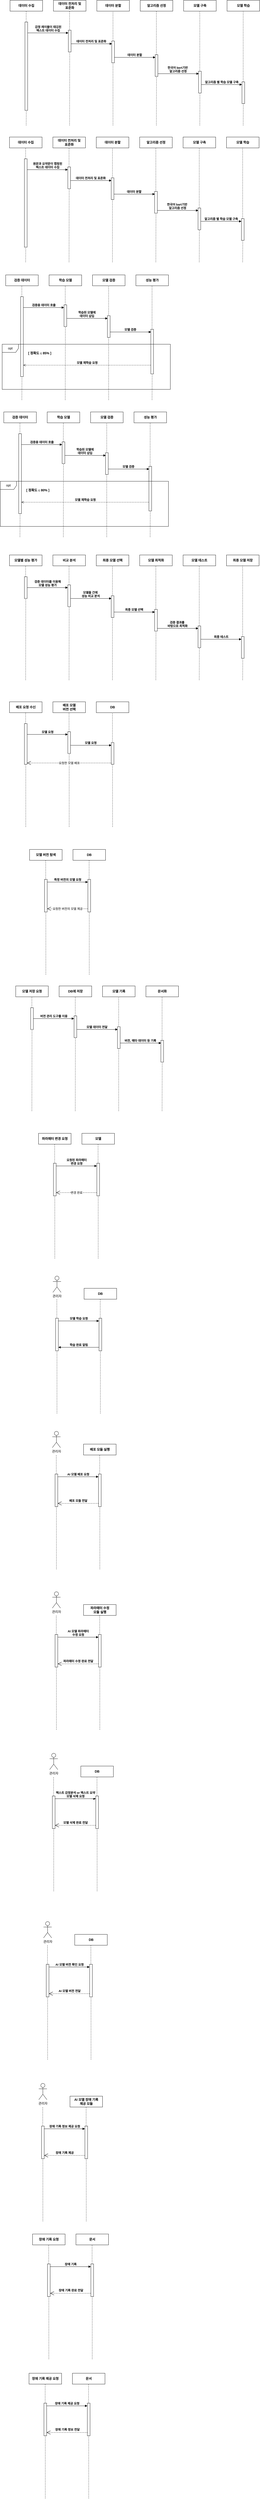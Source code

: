 <mxfile version="26.2.9" pages="2">
  <diagram name="6.4 설계서" id="UpQRPYrEkq4hLOGEVcAn">
    <mxGraphModel dx="1434" dy="2738" grid="0" gridSize="10" guides="1" tooltips="1" connect="1" arrows="1" fold="1" page="0" pageScale="1" pageWidth="827" pageHeight="1169" math="0" shadow="0">
      <root>
        <mxCell id="0" />
        <mxCell id="1" parent="0" />
        <mxCell id="CSy488U4jaaEnT2uwnfr-1" value="모델별 성능 평가" style="rounded=0;whiteSpace=wrap;html=1;strokeWidth=1;fontStyle=1" vertex="1" parent="1">
          <mxGeometry x="80" y="180" width="120" height="40" as="geometry" />
        </mxCell>
        <mxCell id="CSy488U4jaaEnT2uwnfr-2" value="비교 분석" style="rounded=0;whiteSpace=wrap;html=1;strokeWidth=1;fontStyle=1" vertex="1" parent="1">
          <mxGeometry x="240" y="180" width="120" height="40" as="geometry" />
        </mxCell>
        <mxCell id="CSy488U4jaaEnT2uwnfr-6" value="최종 모델 선택" style="rounded=0;whiteSpace=wrap;html=1;strokeWidth=1;fontStyle=1" vertex="1" parent="1">
          <mxGeometry x="400" y="180" width="120" height="40" as="geometry" />
        </mxCell>
        <mxCell id="CSy488U4jaaEnT2uwnfr-7" value="모델 최적화" style="rounded=0;whiteSpace=wrap;html=1;strokeWidth=1;fontStyle=1" vertex="1" parent="1">
          <mxGeometry x="560" y="180" width="120" height="40" as="geometry" />
        </mxCell>
        <mxCell id="CSy488U4jaaEnT2uwnfr-8" value="모델 테스트" style="rounded=0;whiteSpace=wrap;html=1;strokeWidth=1;fontStyle=1" vertex="1" parent="1">
          <mxGeometry x="720" y="180" width="120" height="40" as="geometry" />
        </mxCell>
        <mxCell id="CSy488U4jaaEnT2uwnfr-9" value="최종 모델 저장" style="rounded=0;whiteSpace=wrap;html=1;strokeWidth=1;fontStyle=1" vertex="1" parent="1">
          <mxGeometry x="880" y="180" width="120" height="40" as="geometry" />
        </mxCell>
        <mxCell id="CSy488U4jaaEnT2uwnfr-11" value="" style="endArrow=none;dashed=1;html=1;rounded=0;entryX=0.5;entryY=1;entryDx=0;entryDy=0;fontSize=11;" edge="1" parent="1" source="CSy488U4jaaEnT2uwnfr-25">
          <mxGeometry width="50" height="50" relative="1" as="geometry">
            <mxPoint x="299.5" y="640" as="sourcePoint" />
            <mxPoint x="299.5" y="220" as="targetPoint" />
          </mxGeometry>
        </mxCell>
        <mxCell id="CSy488U4jaaEnT2uwnfr-12" value="" style="endArrow=none;dashed=1;html=1;rounded=0;entryX=0.5;entryY=1;entryDx=0;entryDy=0;fontSize=11;" edge="1" parent="1">
          <mxGeometry width="50" height="50" relative="1" as="geometry">
            <mxPoint x="459.5" y="640" as="sourcePoint" />
            <mxPoint x="459.5" y="220" as="targetPoint" />
          </mxGeometry>
        </mxCell>
        <mxCell id="CSy488U4jaaEnT2uwnfr-13" value="" style="endArrow=none;dashed=1;html=1;rounded=0;entryX=0.5;entryY=1;entryDx=0;entryDy=0;fontSize=11;" edge="1" parent="1" source="CSy488U4jaaEnT2uwnfr-28">
          <mxGeometry width="50" height="50" relative="1" as="geometry">
            <mxPoint x="619.5" y="640" as="sourcePoint" />
            <mxPoint x="619.5" y="220" as="targetPoint" />
          </mxGeometry>
        </mxCell>
        <mxCell id="CSy488U4jaaEnT2uwnfr-14" value="" style="endArrow=none;dashed=1;html=1;rounded=0;entryX=0.5;entryY=1;entryDx=0;entryDy=0;fontSize=11;" edge="1" parent="1" source="CSy488U4jaaEnT2uwnfr-30">
          <mxGeometry width="50" height="50" relative="1" as="geometry">
            <mxPoint x="779.5" y="640" as="sourcePoint" />
            <mxPoint x="779.5" y="220" as="targetPoint" />
          </mxGeometry>
        </mxCell>
        <mxCell id="CSy488U4jaaEnT2uwnfr-15" value="" style="endArrow=none;dashed=1;html=1;rounded=0;entryX=0.5;entryY=1;entryDx=0;entryDy=0;fontSize=11;" edge="1" parent="1" source="CSy488U4jaaEnT2uwnfr-32">
          <mxGeometry width="50" height="50" relative="1" as="geometry">
            <mxPoint x="939.5" y="640" as="sourcePoint" />
            <mxPoint x="939.5" y="220" as="targetPoint" />
          </mxGeometry>
        </mxCell>
        <mxCell id="CSy488U4jaaEnT2uwnfr-16" value="" style="endArrow=none;dashed=1;html=1;rounded=0;entryX=0.5;entryY=1;entryDx=0;entryDy=0;fontSize=11;" edge="1" parent="1" source="CSy488U4jaaEnT2uwnfr-17">
          <mxGeometry width="50" height="50" relative="1" as="geometry">
            <mxPoint x="139.5" y="640" as="sourcePoint" />
            <mxPoint x="139.5" y="220" as="targetPoint" />
          </mxGeometry>
        </mxCell>
        <mxCell id="CSy488U4jaaEnT2uwnfr-20" value="" style="endArrow=none;dashed=1;html=1;rounded=0;entryX=0.5;entryY=1;entryDx=0;entryDy=0;fontSize=11;" edge="1" parent="1" target="CSy488U4jaaEnT2uwnfr-17">
          <mxGeometry width="50" height="50" relative="1" as="geometry">
            <mxPoint x="139.5" y="640" as="sourcePoint" />
            <mxPoint x="139.5" y="220" as="targetPoint" />
          </mxGeometry>
        </mxCell>
        <mxCell id="CSy488U4jaaEnT2uwnfr-17" value="" style="html=1;points=[[0,0,0,0,5],[0,1,0,0,-5],[1,0,0,0,5],[1,1,0,0,-5]];perimeter=orthogonalPerimeter;outlineConnect=0;targetShapes=umlLifeline;portConstraint=eastwest;newEdgeStyle={&quot;curved&quot;:0,&quot;rounded&quot;:0};" vertex="1" parent="1">
          <mxGeometry x="135" y="260" width="10" height="80" as="geometry" />
        </mxCell>
        <mxCell id="CSy488U4jaaEnT2uwnfr-21" value="&lt;b&gt;모델들 간에&amp;nbsp;&lt;/b&gt;&lt;div&gt;&lt;b&gt;성능 비교 분석&lt;/b&gt;&lt;/div&gt;" style="html=1;verticalAlign=bottom;endArrow=block;curved=0;rounded=0;" edge="1" parent="1">
          <mxGeometry x="0.006" relative="1" as="geometry">
            <mxPoint x="301" y="340" as="sourcePoint" />
            <mxPoint x="456" y="340" as="targetPoint" />
            <mxPoint as="offset" />
          </mxGeometry>
        </mxCell>
        <mxCell id="CSy488U4jaaEnT2uwnfr-24" value="&lt;b&gt;최종 테스트&lt;/b&gt;" style="html=1;verticalAlign=bottom;endArrow=block;curved=0;rounded=0;" edge="1" parent="1" source="CSy488U4jaaEnT2uwnfr-30">
          <mxGeometry relative="1" as="geometry">
            <mxPoint x="789" y="490" as="sourcePoint" />
            <mxPoint x="935" y="490" as="targetPoint" />
          </mxGeometry>
        </mxCell>
        <mxCell id="CSy488U4jaaEnT2uwnfr-26" value="" style="endArrow=none;dashed=1;html=1;rounded=0;entryX=0.5;entryY=1;entryDx=0;entryDy=0;fontSize=11;" edge="1" parent="1" target="CSy488U4jaaEnT2uwnfr-25">
          <mxGeometry width="50" height="50" relative="1" as="geometry">
            <mxPoint x="299.5" y="640" as="sourcePoint" />
            <mxPoint x="299.5" y="220" as="targetPoint" />
          </mxGeometry>
        </mxCell>
        <mxCell id="CSy488U4jaaEnT2uwnfr-25" value="" style="html=1;points=[[0,0,0,0,5],[0,1,0,0,-5],[1,0,0,0,5],[1,1,0,0,-5]];perimeter=orthogonalPerimeter;outlineConnect=0;targetShapes=umlLifeline;portConstraint=eastwest;newEdgeStyle={&quot;curved&quot;:0,&quot;rounded&quot;:0};" vertex="1" parent="1">
          <mxGeometry x="295" y="290" width="10" height="80" as="geometry" />
        </mxCell>
        <mxCell id="CSy488U4jaaEnT2uwnfr-18" value="&lt;b&gt;검증 데이터를 이용해&lt;/b&gt;&lt;div&gt;&lt;b&gt;모델 성능 평가&lt;/b&gt;&lt;/div&gt;" style="html=1;verticalAlign=bottom;endArrow=block;curved=0;rounded=0;" edge="1" target="CSy488U4jaaEnT2uwnfr-25" parent="1">
          <mxGeometry relative="1" as="geometry">
            <mxPoint x="145" y="300" as="sourcePoint" />
            <mxPoint x="290" y="300" as="targetPoint" />
          </mxGeometry>
        </mxCell>
        <mxCell id="CSy488U4jaaEnT2uwnfr-29" value="" style="endArrow=none;dashed=1;html=1;rounded=0;entryX=0.5;entryY=1;entryDx=0;entryDy=0;fontSize=11;" edge="1" parent="1" target="CSy488U4jaaEnT2uwnfr-28">
          <mxGeometry width="50" height="50" relative="1" as="geometry">
            <mxPoint x="619.5" y="640" as="sourcePoint" />
            <mxPoint x="619.5" y="220" as="targetPoint" />
          </mxGeometry>
        </mxCell>
        <mxCell id="CSy488U4jaaEnT2uwnfr-31" value="" style="endArrow=none;dashed=1;html=1;rounded=0;entryX=0.5;entryY=1;entryDx=0;entryDy=0;fontSize=11;" edge="1" parent="1" target="CSy488U4jaaEnT2uwnfr-30">
          <mxGeometry width="50" height="50" relative="1" as="geometry">
            <mxPoint x="779.5" y="640" as="sourcePoint" />
            <mxPoint x="779.5" y="220" as="targetPoint" />
          </mxGeometry>
        </mxCell>
        <mxCell id="CSy488U4jaaEnT2uwnfr-30" value="" style="html=1;points=[[0,0,0,0,5],[0,1,0,0,-5],[1,0,0,0,5],[1,1,0,0,-5]];perimeter=orthogonalPerimeter;outlineConnect=0;targetShapes=umlLifeline;portConstraint=eastwest;newEdgeStyle={&quot;curved&quot;:0,&quot;rounded&quot;:0};" vertex="1" parent="1">
          <mxGeometry x="775" y="441" width="10" height="80" as="geometry" />
        </mxCell>
        <mxCell id="CSy488U4jaaEnT2uwnfr-23" value="&lt;b&gt;검증 결과를&amp;nbsp;&lt;/b&gt;&lt;div&gt;&lt;b&gt;바탕으로 최적화&lt;/b&gt;&lt;/div&gt;" style="html=1;verticalAlign=bottom;endArrow=block;curved=0;rounded=0;" edge="1" parent="1">
          <mxGeometry relative="1" as="geometry">
            <mxPoint x="621" y="450" as="sourcePoint" />
            <mxPoint x="776" y="450" as="targetPoint" />
          </mxGeometry>
        </mxCell>
        <mxCell id="CSy488U4jaaEnT2uwnfr-28" value="" style="html=1;points=[[0,0,0,0,5],[0,1,0,0,-5],[1,0,0,0,5],[1,1,0,0,-5]];perimeter=orthogonalPerimeter;outlineConnect=0;targetShapes=umlLifeline;portConstraint=eastwest;newEdgeStyle={&quot;curved&quot;:0,&quot;rounded&quot;:0};" vertex="1" parent="1">
          <mxGeometry x="615" y="380" width="10" height="80" as="geometry" />
        </mxCell>
        <mxCell id="CSy488U4jaaEnT2uwnfr-33" value="" style="endArrow=none;dashed=1;html=1;rounded=0;entryX=0.5;entryY=1;entryDx=0;entryDy=0;fontSize=11;" edge="1" parent="1" target="CSy488U4jaaEnT2uwnfr-32">
          <mxGeometry width="50" height="50" relative="1" as="geometry">
            <mxPoint x="939.5" y="640" as="sourcePoint" />
            <mxPoint x="939.5" y="220" as="targetPoint" />
          </mxGeometry>
        </mxCell>
        <mxCell id="CSy488U4jaaEnT2uwnfr-32" value="" style="html=1;points=[[0,0,0,0,5],[0,1,0,0,-5],[1,0,0,0,5],[1,1,0,0,-5]];perimeter=orthogonalPerimeter;outlineConnect=0;targetShapes=umlLifeline;portConstraint=eastwest;newEdgeStyle={&quot;curved&quot;:0,&quot;rounded&quot;:0};" vertex="1" parent="1">
          <mxGeometry x="935" y="480" width="10" height="80" as="geometry" />
        </mxCell>
        <mxCell id="CSy488U4jaaEnT2uwnfr-34" value="&lt;b&gt;최종 모델 선택&lt;/b&gt;" style="html=1;verticalAlign=bottom;endArrow=block;curved=0;rounded=0;" edge="1" parent="1">
          <mxGeometry relative="1" as="geometry">
            <mxPoint x="461" y="390" as="sourcePoint" />
            <mxPoint x="616" y="390" as="targetPoint" />
          </mxGeometry>
        </mxCell>
        <mxCell id="CSy488U4jaaEnT2uwnfr-27" value="" style="html=1;points=[[0,0,0,0,5],[0,1,0,0,-5],[1,0,0,0,5],[1,1,0,0,-5]];perimeter=orthogonalPerimeter;outlineConnect=0;targetShapes=umlLifeline;portConstraint=eastwest;newEdgeStyle={&quot;curved&quot;:0,&quot;rounded&quot;:0};" vertex="1" parent="1">
          <mxGeometry x="455" y="330" width="10" height="80" as="geometry" />
        </mxCell>
        <mxCell id="CSy488U4jaaEnT2uwnfr-35" value="배포 요청 수신" style="rounded=0;whiteSpace=wrap;html=1;strokeWidth=1;fontStyle=1" vertex="1" parent="1">
          <mxGeometry x="80" y="720" width="120" height="40" as="geometry" />
        </mxCell>
        <mxCell id="CSy488U4jaaEnT2uwnfr-36" value="배포 모델&lt;div&gt;버전 선택&lt;/div&gt;" style="rounded=0;whiteSpace=wrap;html=1;strokeWidth=1;fontStyle=1" vertex="1" parent="1">
          <mxGeometry x="240" y="720" width="120" height="40" as="geometry" />
        </mxCell>
        <mxCell id="CSy488U4jaaEnT2uwnfr-37" value="DB" style="rounded=0;whiteSpace=wrap;html=1;strokeWidth=1;fontStyle=1" vertex="1" parent="1">
          <mxGeometry x="400" y="720" width="120" height="40" as="geometry" />
        </mxCell>
        <mxCell id="CSy488U4jaaEnT2uwnfr-38" value="" style="endArrow=none;dashed=1;html=1;rounded=0;entryX=0.5;entryY=1;entryDx=0;entryDy=0;fontSize=11;" edge="1" parent="1" source="CSy488U4jaaEnT2uwnfr-45">
          <mxGeometry width="50" height="50" relative="1" as="geometry">
            <mxPoint x="299.5" y="1180" as="sourcePoint" />
            <mxPoint x="299.5" y="760" as="targetPoint" />
          </mxGeometry>
        </mxCell>
        <mxCell id="CSy488U4jaaEnT2uwnfr-39" value="" style="endArrow=none;dashed=1;html=1;rounded=0;entryX=0.5;entryY=1;entryDx=0;entryDy=0;fontSize=11;" edge="1" parent="1">
          <mxGeometry width="50" height="50" relative="1" as="geometry">
            <mxPoint x="460" y="1180" as="sourcePoint" />
            <mxPoint x="459.5" y="760" as="targetPoint" />
          </mxGeometry>
        </mxCell>
        <mxCell id="CSy488U4jaaEnT2uwnfr-40" value="" style="endArrow=none;dashed=1;html=1;rounded=0;entryX=0.5;entryY=1;entryDx=0;entryDy=0;fontSize=11;" edge="1" parent="1" source="CSy488U4jaaEnT2uwnfr-42">
          <mxGeometry width="50" height="50" relative="1" as="geometry">
            <mxPoint x="139.5" y="1180" as="sourcePoint" />
            <mxPoint x="139.5" y="760" as="targetPoint" />
          </mxGeometry>
        </mxCell>
        <mxCell id="CSy488U4jaaEnT2uwnfr-41" value="" style="endArrow=none;dashed=1;html=1;rounded=0;entryX=0.5;entryY=1;entryDx=0;entryDy=0;fontSize=11;" edge="1" parent="1" target="CSy488U4jaaEnT2uwnfr-42">
          <mxGeometry width="50" height="50" relative="1" as="geometry">
            <mxPoint x="140" y="1180" as="sourcePoint" />
            <mxPoint x="139.5" y="760" as="targetPoint" />
          </mxGeometry>
        </mxCell>
        <mxCell id="CSy488U4jaaEnT2uwnfr-42" value="" style="html=1;points=[[0,0,0,0,5],[0,1,0,0,-5],[1,0,0,0,5],[1,1,0,0,-5]];perimeter=orthogonalPerimeter;outlineConnect=0;targetShapes=umlLifeline;portConstraint=eastwest;newEdgeStyle={&quot;curved&quot;:0,&quot;rounded&quot;:0};" vertex="1" parent="1">
          <mxGeometry x="135" y="800" width="10" height="150" as="geometry" />
        </mxCell>
        <mxCell id="CSy488U4jaaEnT2uwnfr-43" value="&lt;b&gt;모델 요청&lt;/b&gt;" style="html=1;verticalAlign=bottom;endArrow=block;curved=0;rounded=0;" edge="1" parent="1">
          <mxGeometry x="0.006" relative="1" as="geometry">
            <mxPoint x="301" y="880" as="sourcePoint" />
            <mxPoint x="456" y="880" as="targetPoint" />
            <mxPoint as="offset" />
          </mxGeometry>
        </mxCell>
        <mxCell id="CSy488U4jaaEnT2uwnfr-44" value="" style="endArrow=none;dashed=1;html=1;rounded=0;entryX=0.5;entryY=1;entryDx=0;entryDy=0;fontSize=11;" edge="1" parent="1" target="CSy488U4jaaEnT2uwnfr-45">
          <mxGeometry width="50" height="50" relative="1" as="geometry">
            <mxPoint x="300" y="1180" as="sourcePoint" />
            <mxPoint x="299.5" y="760" as="targetPoint" />
          </mxGeometry>
        </mxCell>
        <mxCell id="CSy488U4jaaEnT2uwnfr-45" value="" style="html=1;points=[[0,0,0,0,5],[0,1,0,0,-5],[1,0,0,0,5],[1,1,0,0,-5]];perimeter=orthogonalPerimeter;outlineConnect=0;targetShapes=umlLifeline;portConstraint=eastwest;newEdgeStyle={&quot;curved&quot;:0,&quot;rounded&quot;:0};" vertex="1" parent="1">
          <mxGeometry x="295" y="830" width="10" height="80" as="geometry" />
        </mxCell>
        <mxCell id="CSy488U4jaaEnT2uwnfr-46" value="&lt;b&gt;모델 요청&lt;/b&gt;" style="html=1;verticalAlign=bottom;endArrow=block;curved=0;rounded=0;" edge="1" parent="1" target="CSy488U4jaaEnT2uwnfr-45">
          <mxGeometry relative="1" as="geometry">
            <mxPoint x="145" y="840" as="sourcePoint" />
            <mxPoint x="290" y="840" as="targetPoint" />
          </mxGeometry>
        </mxCell>
        <mxCell id="CSy488U4jaaEnT2uwnfr-47" value="" style="html=1;points=[[0,0,0,0,5],[0,1,0,0,-5],[1,0,0,0,5],[1,1,0,0,-5]];perimeter=orthogonalPerimeter;outlineConnect=0;targetShapes=umlLifeline;portConstraint=eastwest;newEdgeStyle={&quot;curved&quot;:0,&quot;rounded&quot;:0};" vertex="1" parent="1">
          <mxGeometry x="455" y="870" width="10" height="80" as="geometry" />
        </mxCell>
        <mxCell id="CSy488U4jaaEnT2uwnfr-48" value="요청한 모델 배포" style="endArrow=open;endSize=12;dashed=1;html=1;rounded=0;endFill=0;entryX=1;entryY=1;entryDx=0;entryDy=-5;entryPerimeter=0;exitX=0;exitY=1;exitDx=0;exitDy=-5;exitPerimeter=0;" edge="1" parent="1" source="CSy488U4jaaEnT2uwnfr-47" target="CSy488U4jaaEnT2uwnfr-42">
          <mxGeometry width="160" relative="1" as="geometry">
            <mxPoint x="490" y="870" as="sourcePoint" />
            <mxPoint x="650" y="870" as="targetPoint" />
          </mxGeometry>
        </mxCell>
        <mxCell id="CSy488U4jaaEnT2uwnfr-49" value="모델 버전 탐색" style="rounded=0;whiteSpace=wrap;html=1;strokeWidth=1;fontStyle=1" vertex="1" parent="1">
          <mxGeometry x="154" y="1263" width="120" height="40" as="geometry" />
        </mxCell>
        <mxCell id="CSy488U4jaaEnT2uwnfr-50" value="DB" style="rounded=0;whiteSpace=wrap;html=1;strokeWidth=1;fontStyle=1" vertex="1" parent="1">
          <mxGeometry x="314" y="1263" width="120" height="40" as="geometry" />
        </mxCell>
        <mxCell id="CSy488U4jaaEnT2uwnfr-52" value="" style="endArrow=none;dashed=1;html=1;rounded=0;entryX=0.5;entryY=1;entryDx=0;entryDy=0;fontSize=11;" edge="1" parent="1" source="CSy488U4jaaEnT2uwnfr-59">
          <mxGeometry width="50" height="50" relative="1" as="geometry">
            <mxPoint x="373.5" y="1723" as="sourcePoint" />
            <mxPoint x="373.5" y="1303" as="targetPoint" />
          </mxGeometry>
        </mxCell>
        <mxCell id="CSy488U4jaaEnT2uwnfr-54" value="" style="endArrow=none;dashed=1;html=1;rounded=0;entryX=0.5;entryY=1;entryDx=0;entryDy=0;fontSize=11;" edge="1" parent="1" source="CSy488U4jaaEnT2uwnfr-56">
          <mxGeometry width="50" height="50" relative="1" as="geometry">
            <mxPoint x="213.5" y="1723" as="sourcePoint" />
            <mxPoint x="213.5" y="1303" as="targetPoint" />
          </mxGeometry>
        </mxCell>
        <mxCell id="CSy488U4jaaEnT2uwnfr-55" value="" style="endArrow=none;dashed=1;html=1;rounded=0;entryX=0.5;entryY=1;entryDx=0;entryDy=0;fontSize=11;" edge="1" parent="1" target="CSy488U4jaaEnT2uwnfr-56">
          <mxGeometry width="50" height="50" relative="1" as="geometry">
            <mxPoint x="214" y="1723" as="sourcePoint" />
            <mxPoint x="213.5" y="1303" as="targetPoint" />
          </mxGeometry>
        </mxCell>
        <mxCell id="CSy488U4jaaEnT2uwnfr-56" value="" style="html=1;points=[[0,0,0,0,5],[0,1,0,0,-5],[1,0,0,0,5],[1,1,0,0,-5]];perimeter=orthogonalPerimeter;outlineConnect=0;targetShapes=umlLifeline;portConstraint=eastwest;newEdgeStyle={&quot;curved&quot;:0,&quot;rounded&quot;:0};" vertex="1" parent="1">
          <mxGeometry x="209" y="1373" width="10" height="120" as="geometry" />
        </mxCell>
        <mxCell id="CSy488U4jaaEnT2uwnfr-58" value="" style="endArrow=none;dashed=1;html=1;rounded=0;entryX=0.5;entryY=1;entryDx=0;entryDy=0;fontSize=11;" edge="1" parent="1" target="CSy488U4jaaEnT2uwnfr-59">
          <mxGeometry width="50" height="50" relative="1" as="geometry">
            <mxPoint x="374" y="1723" as="sourcePoint" />
            <mxPoint x="373.5" y="1303" as="targetPoint" />
          </mxGeometry>
        </mxCell>
        <mxCell id="CSy488U4jaaEnT2uwnfr-59" value="" style="html=1;points=[[0,0,0,0,5],[0,1,0,0,-5],[1,0,0,0,5],[1,1,0,0,-5]];perimeter=orthogonalPerimeter;outlineConnect=0;targetShapes=umlLifeline;portConstraint=eastwest;newEdgeStyle={&quot;curved&quot;:0,&quot;rounded&quot;:0};" vertex="1" parent="1">
          <mxGeometry x="369" y="1373" width="10" height="120" as="geometry" />
        </mxCell>
        <mxCell id="CSy488U4jaaEnT2uwnfr-60" value="&lt;b&gt;특정 버전의 모델 요청&lt;/b&gt;" style="html=1;verticalAlign=bottom;endArrow=block;curved=0;rounded=0;" edge="1" parent="1" target="CSy488U4jaaEnT2uwnfr-59">
          <mxGeometry relative="1" as="geometry">
            <mxPoint x="219" y="1383" as="sourcePoint" />
            <mxPoint x="364" y="1383" as="targetPoint" />
          </mxGeometry>
        </mxCell>
        <mxCell id="CSy488U4jaaEnT2uwnfr-62" value="요청한 버전의 모델 제공" style="endArrow=open;endSize=12;dashed=1;html=1;rounded=0;endFill=0;" edge="1" parent="1">
          <mxGeometry width="160" relative="1" as="geometry">
            <mxPoint x="369" y="1481" as="sourcePoint" />
            <mxPoint x="219" y="1481" as="targetPoint" />
          </mxGeometry>
        </mxCell>
        <mxCell id="CSy488U4jaaEnT2uwnfr-63" value="모델 저장 요청" style="rounded=0;whiteSpace=wrap;html=1;strokeWidth=1;fontStyle=1" vertex="1" parent="1">
          <mxGeometry x="103" y="1765" width="120" height="40" as="geometry" />
        </mxCell>
        <mxCell id="CSy488U4jaaEnT2uwnfr-64" value="DB에 저장" style="rounded=0;whiteSpace=wrap;html=1;strokeWidth=1;fontStyle=1" vertex="1" parent="1">
          <mxGeometry x="263" y="1765" width="120" height="40" as="geometry" />
        </mxCell>
        <mxCell id="CSy488U4jaaEnT2uwnfr-65" value="모델 기록" style="rounded=0;whiteSpace=wrap;html=1;strokeWidth=1;fontStyle=1" vertex="1" parent="1">
          <mxGeometry x="423" y="1765" width="120" height="40" as="geometry" />
        </mxCell>
        <mxCell id="CSy488U4jaaEnT2uwnfr-66" value="문서화" style="rounded=0;whiteSpace=wrap;html=1;strokeWidth=1;fontStyle=1" vertex="1" parent="1">
          <mxGeometry x="583" y="1765" width="120" height="40" as="geometry" />
        </mxCell>
        <mxCell id="CSy488U4jaaEnT2uwnfr-67" value="" style="endArrow=none;dashed=1;html=1;rounded=0;entryX=0.5;entryY=1;entryDx=0;entryDy=0;fontSize=11;" edge="1" parent="1" source="CSy488U4jaaEnT2uwnfr-75">
          <mxGeometry width="50" height="50" relative="1" as="geometry">
            <mxPoint x="322.5" y="2225" as="sourcePoint" />
            <mxPoint x="322.5" y="1805" as="targetPoint" />
          </mxGeometry>
        </mxCell>
        <mxCell id="CSy488U4jaaEnT2uwnfr-68" value="" style="endArrow=none;dashed=1;html=1;rounded=0;entryX=0.5;entryY=1;entryDx=0;entryDy=0;fontSize=11;" edge="1" parent="1">
          <mxGeometry width="50" height="50" relative="1" as="geometry">
            <mxPoint x="482.5" y="2225" as="sourcePoint" />
            <mxPoint x="482.5" y="1805" as="targetPoint" />
          </mxGeometry>
        </mxCell>
        <mxCell id="CSy488U4jaaEnT2uwnfr-69" value="" style="endArrow=none;dashed=1;html=1;rounded=0;entryX=0.5;entryY=1;entryDx=0;entryDy=0;fontSize=11;" edge="1" parent="1" source="CSy488U4jaaEnT2uwnfr-78">
          <mxGeometry width="50" height="50" relative="1" as="geometry">
            <mxPoint x="642.5" y="2225" as="sourcePoint" />
            <mxPoint x="642.5" y="1805" as="targetPoint" />
          </mxGeometry>
        </mxCell>
        <mxCell id="CSy488U4jaaEnT2uwnfr-70" value="" style="endArrow=none;dashed=1;html=1;rounded=0;entryX=0.5;entryY=1;entryDx=0;entryDy=0;fontSize=11;" edge="1" parent="1" source="CSy488U4jaaEnT2uwnfr-72">
          <mxGeometry width="50" height="50" relative="1" as="geometry">
            <mxPoint x="162.5" y="2225" as="sourcePoint" />
            <mxPoint x="162.5" y="1805" as="targetPoint" />
          </mxGeometry>
        </mxCell>
        <mxCell id="CSy488U4jaaEnT2uwnfr-71" value="" style="endArrow=none;dashed=1;html=1;rounded=0;entryX=0.5;entryY=1;entryDx=0;entryDy=0;fontSize=11;" edge="1" parent="1" target="CSy488U4jaaEnT2uwnfr-72">
          <mxGeometry width="50" height="50" relative="1" as="geometry">
            <mxPoint x="162.5" y="2225" as="sourcePoint" />
            <mxPoint x="162.5" y="1805" as="targetPoint" />
          </mxGeometry>
        </mxCell>
        <mxCell id="CSy488U4jaaEnT2uwnfr-72" value="" style="html=1;points=[[0,0,0,0,5],[0,1,0,0,-5],[1,0,0,0,5],[1,1,0,0,-5]];perimeter=orthogonalPerimeter;outlineConnect=0;targetShapes=umlLifeline;portConstraint=eastwest;newEdgeStyle={&quot;curved&quot;:0,&quot;rounded&quot;:0};" vertex="1" parent="1">
          <mxGeometry x="158" y="1845" width="10" height="80" as="geometry" />
        </mxCell>
        <mxCell id="CSy488U4jaaEnT2uwnfr-73" value="&lt;b&gt;모델 데이터 전달&lt;/b&gt;" style="html=1;verticalAlign=bottom;endArrow=block;curved=0;rounded=0;" edge="1" parent="1">
          <mxGeometry x="0.006" relative="1" as="geometry">
            <mxPoint x="324" y="1925" as="sourcePoint" />
            <mxPoint x="479" y="1925" as="targetPoint" />
            <mxPoint as="offset" />
          </mxGeometry>
        </mxCell>
        <mxCell id="CSy488U4jaaEnT2uwnfr-74" value="" style="endArrow=none;dashed=1;html=1;rounded=0;entryX=0.5;entryY=1;entryDx=0;entryDy=0;fontSize=11;" edge="1" parent="1" target="CSy488U4jaaEnT2uwnfr-75">
          <mxGeometry width="50" height="50" relative="1" as="geometry">
            <mxPoint x="322.5" y="2225" as="sourcePoint" />
            <mxPoint x="322.5" y="1805" as="targetPoint" />
          </mxGeometry>
        </mxCell>
        <mxCell id="CSy488U4jaaEnT2uwnfr-75" value="" style="html=1;points=[[0,0,0,0,5],[0,1,0,0,-5],[1,0,0,0,5],[1,1,0,0,-5]];perimeter=orthogonalPerimeter;outlineConnect=0;targetShapes=umlLifeline;portConstraint=eastwest;newEdgeStyle={&quot;curved&quot;:0,&quot;rounded&quot;:0};" vertex="1" parent="1">
          <mxGeometry x="318" y="1875" width="10" height="80" as="geometry" />
        </mxCell>
        <mxCell id="CSy488U4jaaEnT2uwnfr-76" value="&lt;b&gt;버전 관리 도구를 이용&lt;/b&gt;" style="html=1;verticalAlign=bottom;endArrow=block;curved=0;rounded=0;" edge="1" parent="1" target="CSy488U4jaaEnT2uwnfr-75">
          <mxGeometry relative="1" as="geometry">
            <mxPoint x="168" y="1885" as="sourcePoint" />
            <mxPoint x="313" y="1885" as="targetPoint" />
            <mxPoint as="offset" />
          </mxGeometry>
        </mxCell>
        <mxCell id="CSy488U4jaaEnT2uwnfr-77" value="" style="endArrow=none;dashed=1;html=1;rounded=0;entryX=0.5;entryY=1;entryDx=0;entryDy=0;fontSize=11;" edge="1" parent="1" target="CSy488U4jaaEnT2uwnfr-78">
          <mxGeometry width="50" height="50" relative="1" as="geometry">
            <mxPoint x="642.5" y="2225" as="sourcePoint" />
            <mxPoint x="642.5" y="1805" as="targetPoint" />
          </mxGeometry>
        </mxCell>
        <mxCell id="CSy488U4jaaEnT2uwnfr-78" value="" style="html=1;points=[[0,0,0,0,5],[0,1,0,0,-5],[1,0,0,0,5],[1,1,0,0,-5]];perimeter=orthogonalPerimeter;outlineConnect=0;targetShapes=umlLifeline;portConstraint=eastwest;newEdgeStyle={&quot;curved&quot;:0,&quot;rounded&quot;:0};" vertex="1" parent="1">
          <mxGeometry x="638" y="1965" width="10" height="80" as="geometry" />
        </mxCell>
        <mxCell id="CSy488U4jaaEnT2uwnfr-79" value="&lt;b&gt;버전, 메타 데이터 등 기록&lt;/b&gt;" style="html=1;verticalAlign=bottom;endArrow=block;curved=0;rounded=0;" edge="1" parent="1">
          <mxGeometry relative="1" as="geometry">
            <mxPoint x="484" y="1975" as="sourcePoint" />
            <mxPoint x="639" y="1975" as="targetPoint" />
          </mxGeometry>
        </mxCell>
        <mxCell id="CSy488U4jaaEnT2uwnfr-80" value="" style="html=1;points=[[0,0,0,0,5],[0,1,0,0,-5],[1,0,0,0,5],[1,1,0,0,-5]];perimeter=orthogonalPerimeter;outlineConnect=0;targetShapes=umlLifeline;portConstraint=eastwest;newEdgeStyle={&quot;curved&quot;:0,&quot;rounded&quot;:0};" vertex="1" parent="1">
          <mxGeometry x="478" y="1915" width="10" height="80" as="geometry" />
        </mxCell>
        <mxCell id="CSy488U4jaaEnT2uwnfr-81" value="파라매터 변경 요청" style="rounded=0;whiteSpace=wrap;html=1;strokeWidth=1;fontStyle=1" vertex="1" parent="1">
          <mxGeometry x="187" y="2307" width="120" height="40" as="geometry" />
        </mxCell>
        <mxCell id="CSy488U4jaaEnT2uwnfr-82" value="모델" style="rounded=0;whiteSpace=wrap;html=1;strokeWidth=1;fontStyle=1" vertex="1" parent="1">
          <mxGeometry x="347" y="2307" width="120" height="40" as="geometry" />
        </mxCell>
        <mxCell id="CSy488U4jaaEnT2uwnfr-83" value="" style="endArrow=none;dashed=1;html=1;rounded=0;entryX=0.5;entryY=1;entryDx=0;entryDy=0;fontSize=11;" edge="1" parent="1" source="CSy488U4jaaEnT2uwnfr-88">
          <mxGeometry width="50" height="50" relative="1" as="geometry">
            <mxPoint x="406.5" y="2767" as="sourcePoint" />
            <mxPoint x="406.5" y="2347" as="targetPoint" />
          </mxGeometry>
        </mxCell>
        <mxCell id="CSy488U4jaaEnT2uwnfr-84" value="" style="endArrow=none;dashed=1;html=1;rounded=0;entryX=0.5;entryY=1;entryDx=0;entryDy=0;fontSize=11;" edge="1" parent="1" source="CSy488U4jaaEnT2uwnfr-86">
          <mxGeometry width="50" height="50" relative="1" as="geometry">
            <mxPoint x="246.5" y="2767" as="sourcePoint" />
            <mxPoint x="246.5" y="2347" as="targetPoint" />
          </mxGeometry>
        </mxCell>
        <mxCell id="CSy488U4jaaEnT2uwnfr-85" value="" style="endArrow=none;dashed=1;html=1;rounded=0;entryX=0.5;entryY=1;entryDx=0;entryDy=0;fontSize=11;" edge="1" parent="1" target="CSy488U4jaaEnT2uwnfr-86">
          <mxGeometry width="50" height="50" relative="1" as="geometry">
            <mxPoint x="247" y="2767" as="sourcePoint" />
            <mxPoint x="246.5" y="2347" as="targetPoint" />
          </mxGeometry>
        </mxCell>
        <mxCell id="CSy488U4jaaEnT2uwnfr-86" value="" style="html=1;points=[[0,0,0,0,5],[0,1,0,0,-5],[1,0,0,0,5],[1,1,0,0,-5]];perimeter=orthogonalPerimeter;outlineConnect=0;targetShapes=umlLifeline;portConstraint=eastwest;newEdgeStyle={&quot;curved&quot;:0,&quot;rounded&quot;:0};" vertex="1" parent="1">
          <mxGeometry x="242" y="2417" width="10" height="120" as="geometry" />
        </mxCell>
        <mxCell id="CSy488U4jaaEnT2uwnfr-87" value="" style="endArrow=none;dashed=1;html=1;rounded=0;entryX=0.5;entryY=1;entryDx=0;entryDy=0;fontSize=11;" edge="1" parent="1" target="CSy488U4jaaEnT2uwnfr-88">
          <mxGeometry width="50" height="50" relative="1" as="geometry">
            <mxPoint x="407" y="2767" as="sourcePoint" />
            <mxPoint x="406.5" y="2347" as="targetPoint" />
          </mxGeometry>
        </mxCell>
        <mxCell id="CSy488U4jaaEnT2uwnfr-88" value="" style="html=1;points=[[0,0,0,0,5],[0,1,0,0,-5],[1,0,0,0,5],[1,1,0,0,-5]];perimeter=orthogonalPerimeter;outlineConnect=0;targetShapes=umlLifeline;portConstraint=eastwest;newEdgeStyle={&quot;curved&quot;:0,&quot;rounded&quot;:0};" vertex="1" parent="1">
          <mxGeometry x="402" y="2417" width="10" height="120" as="geometry" />
        </mxCell>
        <mxCell id="CSy488U4jaaEnT2uwnfr-89" value="&lt;b&gt;요청된 파라매터&lt;/b&gt;&lt;div&gt;&lt;b&gt;변경 요청&lt;/b&gt;&lt;/div&gt;" style="html=1;verticalAlign=bottom;endArrow=block;curved=0;rounded=0;" edge="1" parent="1" target="CSy488U4jaaEnT2uwnfr-88">
          <mxGeometry relative="1" as="geometry">
            <mxPoint x="252" y="2427" as="sourcePoint" />
            <mxPoint x="397" y="2427" as="targetPoint" />
          </mxGeometry>
        </mxCell>
        <mxCell id="CSy488U4jaaEnT2uwnfr-90" value="변경 완료" style="endArrow=open;endSize=12;dashed=1;html=1;rounded=0;endFill=0;" edge="1" parent="1">
          <mxGeometry width="160" relative="1" as="geometry">
            <mxPoint x="402" y="2525" as="sourcePoint" />
            <mxPoint x="252" y="2525" as="targetPoint" />
          </mxGeometry>
        </mxCell>
        <mxCell id="CSy488U4jaaEnT2uwnfr-93" value="DB" style="rounded=0;whiteSpace=wrap;html=1;strokeWidth=1;fontStyle=1" vertex="1" parent="1">
          <mxGeometry x="355" y="2877" width="120" height="40" as="geometry" />
        </mxCell>
        <mxCell id="CSy488U4jaaEnT2uwnfr-94" value="" style="endArrow=none;dashed=1;html=1;rounded=0;entryX=0.5;entryY=1;entryDx=0;entryDy=0;fontSize=11;" edge="1" parent="1" source="CSy488U4jaaEnT2uwnfr-99">
          <mxGeometry width="50" height="50" relative="1" as="geometry">
            <mxPoint x="414.5" y="3337" as="sourcePoint" />
            <mxPoint x="414.5" y="2917" as="targetPoint" />
          </mxGeometry>
        </mxCell>
        <mxCell id="CSy488U4jaaEnT2uwnfr-95" value="" style="endArrow=none;dashed=1;html=1;rounded=0;entryX=0.5;entryY=1;entryDx=0;entryDy=0;fontSize=11;" edge="1" parent="1" source="CSy488U4jaaEnT2uwnfr-97">
          <mxGeometry width="50" height="50" relative="1" as="geometry">
            <mxPoint x="254.5" y="3337" as="sourcePoint" />
            <mxPoint x="254.5" y="2917" as="targetPoint" />
          </mxGeometry>
        </mxCell>
        <mxCell id="CSy488U4jaaEnT2uwnfr-96" value="" style="endArrow=none;dashed=1;html=1;rounded=0;entryX=0.5;entryY=1;entryDx=0;entryDy=0;fontSize=11;" edge="1" parent="1" target="CSy488U4jaaEnT2uwnfr-97">
          <mxGeometry width="50" height="50" relative="1" as="geometry">
            <mxPoint x="255" y="3337" as="sourcePoint" />
            <mxPoint x="254.5" y="2917" as="targetPoint" />
          </mxGeometry>
        </mxCell>
        <mxCell id="CSy488U4jaaEnT2uwnfr-97" value="" style="html=1;points=[[0,0,0,0,5],[0,1,0,0,-5],[1,0,0,0,5],[1,1,0,0,-5]];perimeter=orthogonalPerimeter;outlineConnect=0;targetShapes=umlLifeline;portConstraint=eastwest;newEdgeStyle={&quot;curved&quot;:0,&quot;rounded&quot;:0};" vertex="1" parent="1">
          <mxGeometry x="250" y="2987" width="10" height="120" as="geometry" />
        </mxCell>
        <mxCell id="CSy488U4jaaEnT2uwnfr-98" value="" style="endArrow=none;dashed=1;html=1;rounded=0;entryX=0.5;entryY=1;entryDx=0;entryDy=0;fontSize=11;" edge="1" parent="1" target="CSy488U4jaaEnT2uwnfr-99">
          <mxGeometry width="50" height="50" relative="1" as="geometry">
            <mxPoint x="415" y="3337" as="sourcePoint" />
            <mxPoint x="414.5" y="2917" as="targetPoint" />
          </mxGeometry>
        </mxCell>
        <mxCell id="CSy488U4jaaEnT2uwnfr-99" value="" style="html=1;points=[[0,0,0,0,5],[0,1,0,0,-5],[1,0,0,0,5],[1,1,0,0,-5]];perimeter=orthogonalPerimeter;outlineConnect=0;targetShapes=umlLifeline;portConstraint=eastwest;newEdgeStyle={&quot;curved&quot;:0,&quot;rounded&quot;:0};" vertex="1" parent="1">
          <mxGeometry x="410" y="2987" width="10" height="120" as="geometry" />
        </mxCell>
        <mxCell id="CSy488U4jaaEnT2uwnfr-100" value="&lt;b&gt;모델 학습 요청&lt;/b&gt;" style="html=1;verticalAlign=bottom;endArrow=block;curved=0;rounded=0;" edge="1" parent="1" target="CSy488U4jaaEnT2uwnfr-99">
          <mxGeometry relative="1" as="geometry">
            <mxPoint x="260" y="2997" as="sourcePoint" />
            <mxPoint x="405" y="2997" as="targetPoint" />
          </mxGeometry>
        </mxCell>
        <mxCell id="CSy488U4jaaEnT2uwnfr-102" value="관리자" style="shape=umlActor;verticalLabelPosition=bottom;verticalAlign=top;html=1;" vertex="1" parent="1">
          <mxGeometry x="240" y="2832" width="30" height="60" as="geometry" />
        </mxCell>
        <mxCell id="CSy488U4jaaEnT2uwnfr-104" value="&lt;b&gt;학습 완료 알림&lt;/b&gt;" style="html=1;verticalAlign=bottom;endArrow=none;curved=0;rounded=0;startArrow=block;startFill=1;" edge="1" parent="1">
          <mxGeometry relative="1" as="geometry">
            <mxPoint x="260" y="3094" as="sourcePoint" />
            <mxPoint x="410" y="3094" as="targetPoint" />
          </mxGeometry>
        </mxCell>
        <mxCell id="CSy488U4jaaEnT2uwnfr-106" value="배포 모듈 실행" style="rounded=0;whiteSpace=wrap;html=1;strokeWidth=1;fontStyle=1" vertex="1" parent="1">
          <mxGeometry x="353" y="3450" width="120" height="40" as="geometry" />
        </mxCell>
        <mxCell id="CSy488U4jaaEnT2uwnfr-107" value="" style="endArrow=none;dashed=1;html=1;rounded=0;entryX=0.5;entryY=1;entryDx=0;entryDy=0;fontSize=11;" edge="1" parent="1" source="CSy488U4jaaEnT2uwnfr-112">
          <mxGeometry width="50" height="50" relative="1" as="geometry">
            <mxPoint x="412.5" y="3910" as="sourcePoint" />
            <mxPoint x="412.5" y="3490" as="targetPoint" />
          </mxGeometry>
        </mxCell>
        <mxCell id="CSy488U4jaaEnT2uwnfr-108" value="" style="endArrow=none;dashed=1;html=1;rounded=0;entryX=0.5;entryY=1;entryDx=0;entryDy=0;fontSize=11;" edge="1" parent="1" source="CSy488U4jaaEnT2uwnfr-110">
          <mxGeometry width="50" height="50" relative="1" as="geometry">
            <mxPoint x="252.5" y="3910" as="sourcePoint" />
            <mxPoint x="252.5" y="3490" as="targetPoint" />
          </mxGeometry>
        </mxCell>
        <mxCell id="CSy488U4jaaEnT2uwnfr-109" value="" style="endArrow=none;dashed=1;html=1;rounded=0;entryX=0.5;entryY=1;entryDx=0;entryDy=0;fontSize=11;" edge="1" parent="1" target="CSy488U4jaaEnT2uwnfr-110">
          <mxGeometry width="50" height="50" relative="1" as="geometry">
            <mxPoint x="253" y="3910" as="sourcePoint" />
            <mxPoint x="252.5" y="3490" as="targetPoint" />
          </mxGeometry>
        </mxCell>
        <mxCell id="CSy488U4jaaEnT2uwnfr-110" value="" style="html=1;points=[[0,0,0,0,5],[0,1,0,0,-5],[1,0,0,0,5],[1,1,0,0,-5]];perimeter=orthogonalPerimeter;outlineConnect=0;targetShapes=umlLifeline;portConstraint=eastwest;newEdgeStyle={&quot;curved&quot;:0,&quot;rounded&quot;:0};" vertex="1" parent="1">
          <mxGeometry x="248" y="3560" width="10" height="120" as="geometry" />
        </mxCell>
        <mxCell id="CSy488U4jaaEnT2uwnfr-111" value="" style="endArrow=none;dashed=1;html=1;rounded=0;entryX=0.5;entryY=1;entryDx=0;entryDy=0;fontSize=11;" edge="1" parent="1" target="CSy488U4jaaEnT2uwnfr-112">
          <mxGeometry width="50" height="50" relative="1" as="geometry">
            <mxPoint x="413" y="3910" as="sourcePoint" />
            <mxPoint x="412.5" y="3490" as="targetPoint" />
          </mxGeometry>
        </mxCell>
        <mxCell id="CSy488U4jaaEnT2uwnfr-112" value="" style="html=1;points=[[0,0,0,0,5],[0,1,0,0,-5],[1,0,0,0,5],[1,1,0,0,-5]];perimeter=orthogonalPerimeter;outlineConnect=0;targetShapes=umlLifeline;portConstraint=eastwest;newEdgeStyle={&quot;curved&quot;:0,&quot;rounded&quot;:0};" vertex="1" parent="1">
          <mxGeometry x="408" y="3560" width="10" height="120" as="geometry" />
        </mxCell>
        <mxCell id="CSy488U4jaaEnT2uwnfr-113" value="&lt;b&gt;AI 모델 배포 요청&lt;/b&gt;" style="html=1;verticalAlign=bottom;endArrow=block;curved=0;rounded=0;" edge="1" parent="1" target="CSy488U4jaaEnT2uwnfr-112">
          <mxGeometry relative="1" as="geometry">
            <mxPoint x="258" y="3570" as="sourcePoint" />
            <mxPoint x="403" y="3570" as="targetPoint" />
          </mxGeometry>
        </mxCell>
        <mxCell id="CSy488U4jaaEnT2uwnfr-114" value="&lt;b&gt;배포 모듈 전달&lt;/b&gt;" style="endArrow=open;endSize=12;dashed=1;html=1;rounded=0;endFill=0;" edge="1" parent="1">
          <mxGeometry y="-10" width="160" relative="1" as="geometry">
            <mxPoint x="408" y="3668" as="sourcePoint" />
            <mxPoint x="258" y="3668" as="targetPoint" />
            <mxPoint as="offset" />
          </mxGeometry>
        </mxCell>
        <mxCell id="CSy488U4jaaEnT2uwnfr-115" value="관리자" style="shape=umlActor;verticalLabelPosition=bottom;verticalAlign=top;html=1;" vertex="1" parent="1">
          <mxGeometry x="238" y="3403" width="30" height="60" as="geometry" />
        </mxCell>
        <mxCell id="CSy488U4jaaEnT2uwnfr-116" value="파라매터 수정&lt;div&gt;모듈 실행&lt;/div&gt;" style="rounded=0;whiteSpace=wrap;html=1;strokeWidth=1;fontStyle=1" vertex="1" parent="1">
          <mxGeometry x="353" y="4040" width="120" height="40" as="geometry" />
        </mxCell>
        <mxCell id="CSy488U4jaaEnT2uwnfr-117" value="" style="endArrow=none;dashed=1;html=1;rounded=0;entryX=0.5;entryY=1;entryDx=0;entryDy=0;fontSize=11;" edge="1" parent="1" source="CSy488U4jaaEnT2uwnfr-122">
          <mxGeometry width="50" height="50" relative="1" as="geometry">
            <mxPoint x="412.5" y="4500" as="sourcePoint" />
            <mxPoint x="412.5" y="4080" as="targetPoint" />
          </mxGeometry>
        </mxCell>
        <mxCell id="CSy488U4jaaEnT2uwnfr-118" value="" style="endArrow=none;dashed=1;html=1;rounded=0;entryX=0.5;entryY=1;entryDx=0;entryDy=0;fontSize=11;" edge="1" parent="1" source="CSy488U4jaaEnT2uwnfr-120">
          <mxGeometry width="50" height="50" relative="1" as="geometry">
            <mxPoint x="252.5" y="4500" as="sourcePoint" />
            <mxPoint x="252.5" y="4080" as="targetPoint" />
          </mxGeometry>
        </mxCell>
        <mxCell id="CSy488U4jaaEnT2uwnfr-119" value="" style="endArrow=none;dashed=1;html=1;rounded=0;entryX=0.5;entryY=1;entryDx=0;entryDy=0;fontSize=11;" edge="1" parent="1" target="CSy488U4jaaEnT2uwnfr-120">
          <mxGeometry width="50" height="50" relative="1" as="geometry">
            <mxPoint x="253" y="4500" as="sourcePoint" />
            <mxPoint x="252.5" y="4080" as="targetPoint" />
          </mxGeometry>
        </mxCell>
        <mxCell id="CSy488U4jaaEnT2uwnfr-120" value="" style="html=1;points=[[0,0,0,0,5],[0,1,0,0,-5],[1,0,0,0,5],[1,1,0,0,-5]];perimeter=orthogonalPerimeter;outlineConnect=0;targetShapes=umlLifeline;portConstraint=eastwest;newEdgeStyle={&quot;curved&quot;:0,&quot;rounded&quot;:0};" vertex="1" parent="1">
          <mxGeometry x="248" y="4150" width="10" height="120" as="geometry" />
        </mxCell>
        <mxCell id="CSy488U4jaaEnT2uwnfr-121" value="" style="endArrow=none;dashed=1;html=1;rounded=0;entryX=0.5;entryY=1;entryDx=0;entryDy=0;fontSize=11;" edge="1" parent="1" target="CSy488U4jaaEnT2uwnfr-122">
          <mxGeometry width="50" height="50" relative="1" as="geometry">
            <mxPoint x="413" y="4500" as="sourcePoint" />
            <mxPoint x="412.5" y="4080" as="targetPoint" />
          </mxGeometry>
        </mxCell>
        <mxCell id="CSy488U4jaaEnT2uwnfr-122" value="" style="html=1;points=[[0,0,0,0,5],[0,1,0,0,-5],[1,0,0,0,5],[1,1,0,0,-5]];perimeter=orthogonalPerimeter;outlineConnect=0;targetShapes=umlLifeline;portConstraint=eastwest;newEdgeStyle={&quot;curved&quot;:0,&quot;rounded&quot;:0};" vertex="1" parent="1">
          <mxGeometry x="408" y="4150" width="10" height="120" as="geometry" />
        </mxCell>
        <mxCell id="CSy488U4jaaEnT2uwnfr-123" value="&lt;b&gt;AI 모델 파라매터&lt;/b&gt;&lt;div&gt;&lt;b&gt;수정 요청&lt;/b&gt;&lt;/div&gt;" style="html=1;verticalAlign=bottom;endArrow=block;curved=0;rounded=0;" edge="1" parent="1" target="CSy488U4jaaEnT2uwnfr-122">
          <mxGeometry relative="1" as="geometry">
            <mxPoint x="258" y="4160" as="sourcePoint" />
            <mxPoint x="403" y="4160" as="targetPoint" />
          </mxGeometry>
        </mxCell>
        <mxCell id="CSy488U4jaaEnT2uwnfr-124" value="&lt;b&gt;파라매터 수정 완료 전달&lt;/b&gt;" style="endArrow=open;endSize=12;dashed=1;html=1;rounded=0;endFill=0;" edge="1" parent="1">
          <mxGeometry y="-10" width="160" relative="1" as="geometry">
            <mxPoint x="408" y="4258" as="sourcePoint" />
            <mxPoint x="258" y="4258" as="targetPoint" />
            <mxPoint as="offset" />
          </mxGeometry>
        </mxCell>
        <mxCell id="CSy488U4jaaEnT2uwnfr-125" value="관리자" style="shape=umlActor;verticalLabelPosition=bottom;verticalAlign=top;html=1;" vertex="1" parent="1">
          <mxGeometry x="238" y="3993" width="30" height="60" as="geometry" />
        </mxCell>
        <mxCell id="CSy488U4jaaEnT2uwnfr-126" value="DB" style="rounded=0;whiteSpace=wrap;html=1;strokeWidth=1;fontStyle=1" vertex="1" parent="1">
          <mxGeometry x="343" y="4634" width="120" height="40" as="geometry" />
        </mxCell>
        <mxCell id="CSy488U4jaaEnT2uwnfr-127" value="" style="endArrow=none;dashed=1;html=1;rounded=0;entryX=0.5;entryY=1;entryDx=0;entryDy=0;fontSize=11;" edge="1" parent="1" source="CSy488U4jaaEnT2uwnfr-132">
          <mxGeometry width="50" height="50" relative="1" as="geometry">
            <mxPoint x="402.5" y="5094" as="sourcePoint" />
            <mxPoint x="402.5" y="4674" as="targetPoint" />
          </mxGeometry>
        </mxCell>
        <mxCell id="CSy488U4jaaEnT2uwnfr-128" value="" style="endArrow=none;dashed=1;html=1;rounded=0;entryX=0.5;entryY=1;entryDx=0;entryDy=0;fontSize=11;" edge="1" parent="1" source="CSy488U4jaaEnT2uwnfr-130">
          <mxGeometry width="50" height="50" relative="1" as="geometry">
            <mxPoint x="242.5" y="5094" as="sourcePoint" />
            <mxPoint x="242.5" y="4674" as="targetPoint" />
          </mxGeometry>
        </mxCell>
        <mxCell id="CSy488U4jaaEnT2uwnfr-129" value="" style="endArrow=none;dashed=1;html=1;rounded=0;entryX=0.5;entryY=1;entryDx=0;entryDy=0;fontSize=11;" edge="1" parent="1" target="CSy488U4jaaEnT2uwnfr-130">
          <mxGeometry width="50" height="50" relative="1" as="geometry">
            <mxPoint x="243" y="5094" as="sourcePoint" />
            <mxPoint x="242.5" y="4674" as="targetPoint" />
          </mxGeometry>
        </mxCell>
        <mxCell id="CSy488U4jaaEnT2uwnfr-130" value="" style="html=1;points=[[0,0,0,0,5],[0,1,0,0,-5],[1,0,0,0,5],[1,1,0,0,-5]];perimeter=orthogonalPerimeter;outlineConnect=0;targetShapes=umlLifeline;portConstraint=eastwest;newEdgeStyle={&quot;curved&quot;:0,&quot;rounded&quot;:0};" vertex="1" parent="1">
          <mxGeometry x="238" y="4744" width="10" height="120" as="geometry" />
        </mxCell>
        <mxCell id="CSy488U4jaaEnT2uwnfr-131" value="" style="endArrow=none;dashed=1;html=1;rounded=0;entryX=0.5;entryY=1;entryDx=0;entryDy=0;fontSize=11;" edge="1" parent="1" target="CSy488U4jaaEnT2uwnfr-132">
          <mxGeometry width="50" height="50" relative="1" as="geometry">
            <mxPoint x="403" y="5094" as="sourcePoint" />
            <mxPoint x="402.5" y="4674" as="targetPoint" />
          </mxGeometry>
        </mxCell>
        <mxCell id="CSy488U4jaaEnT2uwnfr-132" value="" style="html=1;points=[[0,0,0,0,5],[0,1,0,0,-5],[1,0,0,0,5],[1,1,0,0,-5]];perimeter=orthogonalPerimeter;outlineConnect=0;targetShapes=umlLifeline;portConstraint=eastwest;newEdgeStyle={&quot;curved&quot;:0,&quot;rounded&quot;:0};" vertex="1" parent="1">
          <mxGeometry x="398" y="4744" width="10" height="120" as="geometry" />
        </mxCell>
        <mxCell id="CSy488U4jaaEnT2uwnfr-133" value="&lt;b&gt;텍스트 감정분석 or 텍스트 요약&lt;/b&gt;&lt;div&gt;&lt;b&gt;모델 삭제 요청&lt;/b&gt;&lt;/div&gt;" style="html=1;verticalAlign=bottom;endArrow=block;curved=0;rounded=0;" edge="1" parent="1" target="CSy488U4jaaEnT2uwnfr-132">
          <mxGeometry relative="1" as="geometry">
            <mxPoint x="248" y="4754" as="sourcePoint" />
            <mxPoint x="393" y="4754" as="targetPoint" />
          </mxGeometry>
        </mxCell>
        <mxCell id="CSy488U4jaaEnT2uwnfr-134" value="&lt;b&gt;모델 삭제 완료 전달&lt;/b&gt;" style="endArrow=open;endSize=12;dashed=1;html=1;rounded=0;endFill=0;" edge="1" parent="1">
          <mxGeometry y="-10" width="160" relative="1" as="geometry">
            <mxPoint x="398" y="4852" as="sourcePoint" />
            <mxPoint x="248" y="4852" as="targetPoint" />
            <mxPoint as="offset" />
          </mxGeometry>
        </mxCell>
        <mxCell id="CSy488U4jaaEnT2uwnfr-135" value="관리자" style="shape=umlActor;verticalLabelPosition=bottom;verticalAlign=top;html=1;" vertex="1" parent="1">
          <mxGeometry x="228" y="4587" width="30" height="60" as="geometry" />
        </mxCell>
        <mxCell id="CSy488U4jaaEnT2uwnfr-137" value="DB" style="rounded=0;whiteSpace=wrap;html=1;strokeWidth=1;fontStyle=1" vertex="1" parent="1">
          <mxGeometry x="320.5" y="5253" width="120" height="40" as="geometry" />
        </mxCell>
        <mxCell id="CSy488U4jaaEnT2uwnfr-138" value="" style="endArrow=none;dashed=1;html=1;rounded=0;entryX=0.5;entryY=1;entryDx=0;entryDy=0;fontSize=11;" edge="1" parent="1" source="CSy488U4jaaEnT2uwnfr-143">
          <mxGeometry width="50" height="50" relative="1" as="geometry">
            <mxPoint x="380" y="5713" as="sourcePoint" />
            <mxPoint x="380" y="5293" as="targetPoint" />
          </mxGeometry>
        </mxCell>
        <mxCell id="CSy488U4jaaEnT2uwnfr-139" value="" style="endArrow=none;dashed=1;html=1;rounded=0;entryX=0.5;entryY=1;entryDx=0;entryDy=0;fontSize=11;" edge="1" parent="1" source="CSy488U4jaaEnT2uwnfr-141">
          <mxGeometry width="50" height="50" relative="1" as="geometry">
            <mxPoint x="220" y="5713" as="sourcePoint" />
            <mxPoint x="220" y="5293" as="targetPoint" />
          </mxGeometry>
        </mxCell>
        <mxCell id="CSy488U4jaaEnT2uwnfr-140" value="" style="endArrow=none;dashed=1;html=1;rounded=0;entryX=0.5;entryY=1;entryDx=0;entryDy=0;fontSize=11;" edge="1" parent="1" target="CSy488U4jaaEnT2uwnfr-141">
          <mxGeometry width="50" height="50" relative="1" as="geometry">
            <mxPoint x="220.5" y="5713" as="sourcePoint" />
            <mxPoint x="220" y="5293" as="targetPoint" />
          </mxGeometry>
        </mxCell>
        <mxCell id="CSy488U4jaaEnT2uwnfr-141" value="" style="html=1;points=[[0,0,0,0,5],[0,1,0,0,-5],[1,0,0,0,5],[1,1,0,0,-5]];perimeter=orthogonalPerimeter;outlineConnect=0;targetShapes=umlLifeline;portConstraint=eastwest;newEdgeStyle={&quot;curved&quot;:0,&quot;rounded&quot;:0};" vertex="1" parent="1">
          <mxGeometry x="215.5" y="5363" width="10" height="120" as="geometry" />
        </mxCell>
        <mxCell id="CSy488U4jaaEnT2uwnfr-142" value="" style="endArrow=none;dashed=1;html=1;rounded=0;entryX=0.5;entryY=1;entryDx=0;entryDy=0;fontSize=11;" edge="1" parent="1" target="CSy488U4jaaEnT2uwnfr-143">
          <mxGeometry width="50" height="50" relative="1" as="geometry">
            <mxPoint x="380.5" y="5713" as="sourcePoint" />
            <mxPoint x="380" y="5293" as="targetPoint" />
          </mxGeometry>
        </mxCell>
        <mxCell id="CSy488U4jaaEnT2uwnfr-143" value="" style="html=1;points=[[0,0,0,0,5],[0,1,0,0,-5],[1,0,0,0,5],[1,1,0,0,-5]];perimeter=orthogonalPerimeter;outlineConnect=0;targetShapes=umlLifeline;portConstraint=eastwest;newEdgeStyle={&quot;curved&quot;:0,&quot;rounded&quot;:0};" vertex="1" parent="1">
          <mxGeometry x="375.5" y="5363" width="10" height="120" as="geometry" />
        </mxCell>
        <mxCell id="CSy488U4jaaEnT2uwnfr-144" value="&lt;b&gt;AI 모델 버전 확인 요청&lt;/b&gt;" style="html=1;verticalAlign=bottom;endArrow=block;curved=0;rounded=0;" edge="1" parent="1" target="CSy488U4jaaEnT2uwnfr-143">
          <mxGeometry relative="1" as="geometry">
            <mxPoint x="225.5" y="5373" as="sourcePoint" />
            <mxPoint x="370.5" y="5373" as="targetPoint" />
          </mxGeometry>
        </mxCell>
        <mxCell id="CSy488U4jaaEnT2uwnfr-145" value="&lt;b&gt;AI 모델 버전 전달&lt;/b&gt;" style="endArrow=open;endSize=12;dashed=1;html=1;rounded=0;endFill=0;" edge="1" parent="1">
          <mxGeometry y="-10" width="160" relative="1" as="geometry">
            <mxPoint x="375.5" y="5471" as="sourcePoint" />
            <mxPoint x="225.5" y="5471" as="targetPoint" />
            <mxPoint as="offset" />
          </mxGeometry>
        </mxCell>
        <mxCell id="CSy488U4jaaEnT2uwnfr-146" value="관리자" style="shape=umlActor;verticalLabelPosition=bottom;verticalAlign=top;html=1;" vertex="1" parent="1">
          <mxGeometry x="205.5" y="5206" width="30" height="60" as="geometry" />
        </mxCell>
        <mxCell id="CSy488U4jaaEnT2uwnfr-147" value="AI 모델 장애 기록&lt;div&gt;제공 모듈&lt;/div&gt;" style="rounded=0;whiteSpace=wrap;html=1;strokeWidth=1;fontStyle=1" vertex="1" parent="1">
          <mxGeometry x="303" y="5848" width="120" height="40" as="geometry" />
        </mxCell>
        <mxCell id="CSy488U4jaaEnT2uwnfr-148" value="" style="endArrow=none;dashed=1;html=1;rounded=0;entryX=0.5;entryY=1;entryDx=0;entryDy=0;fontSize=11;" edge="1" parent="1" source="CSy488U4jaaEnT2uwnfr-153">
          <mxGeometry width="50" height="50" relative="1" as="geometry">
            <mxPoint x="362.5" y="6308" as="sourcePoint" />
            <mxPoint x="362.5" y="5888" as="targetPoint" />
          </mxGeometry>
        </mxCell>
        <mxCell id="CSy488U4jaaEnT2uwnfr-149" value="" style="endArrow=none;dashed=1;html=1;rounded=0;entryX=0.5;entryY=1;entryDx=0;entryDy=0;fontSize=11;" edge="1" parent="1" source="CSy488U4jaaEnT2uwnfr-151">
          <mxGeometry width="50" height="50" relative="1" as="geometry">
            <mxPoint x="202.5" y="6308" as="sourcePoint" />
            <mxPoint x="202.5" y="5888" as="targetPoint" />
          </mxGeometry>
        </mxCell>
        <mxCell id="CSy488U4jaaEnT2uwnfr-150" value="" style="endArrow=none;dashed=1;html=1;rounded=0;entryX=0.5;entryY=1;entryDx=0;entryDy=0;fontSize=11;" edge="1" parent="1" target="CSy488U4jaaEnT2uwnfr-151">
          <mxGeometry width="50" height="50" relative="1" as="geometry">
            <mxPoint x="203" y="6308" as="sourcePoint" />
            <mxPoint x="202.5" y="5888" as="targetPoint" />
          </mxGeometry>
        </mxCell>
        <mxCell id="CSy488U4jaaEnT2uwnfr-151" value="" style="html=1;points=[[0,0,0,0,5],[0,1,0,0,-5],[1,0,0,0,5],[1,1,0,0,-5]];perimeter=orthogonalPerimeter;outlineConnect=0;targetShapes=umlLifeline;portConstraint=eastwest;newEdgeStyle={&quot;curved&quot;:0,&quot;rounded&quot;:0};" vertex="1" parent="1">
          <mxGeometry x="198" y="5958" width="10" height="120" as="geometry" />
        </mxCell>
        <mxCell id="CSy488U4jaaEnT2uwnfr-152" value="" style="endArrow=none;dashed=1;html=1;rounded=0;entryX=0.5;entryY=1;entryDx=0;entryDy=0;fontSize=11;" edge="1" parent="1" target="CSy488U4jaaEnT2uwnfr-153">
          <mxGeometry width="50" height="50" relative="1" as="geometry">
            <mxPoint x="363" y="6308" as="sourcePoint" />
            <mxPoint x="362.5" y="5888" as="targetPoint" />
          </mxGeometry>
        </mxCell>
        <mxCell id="CSy488U4jaaEnT2uwnfr-153" value="" style="html=1;points=[[0,0,0,0,5],[0,1,0,0,-5],[1,0,0,0,5],[1,1,0,0,-5]];perimeter=orthogonalPerimeter;outlineConnect=0;targetShapes=umlLifeline;portConstraint=eastwest;newEdgeStyle={&quot;curved&quot;:0,&quot;rounded&quot;:0};" vertex="1" parent="1">
          <mxGeometry x="358" y="5958" width="10" height="120" as="geometry" />
        </mxCell>
        <mxCell id="CSy488U4jaaEnT2uwnfr-154" value="&lt;b&gt;장애 기록 정보 제공 요청&lt;/b&gt;" style="html=1;verticalAlign=bottom;endArrow=block;curved=0;rounded=0;" edge="1" parent="1" target="CSy488U4jaaEnT2uwnfr-153">
          <mxGeometry relative="1" as="geometry">
            <mxPoint x="208" y="5968" as="sourcePoint" />
            <mxPoint x="353" y="5968" as="targetPoint" />
          </mxGeometry>
        </mxCell>
        <mxCell id="CSy488U4jaaEnT2uwnfr-155" value="&lt;b&gt;장애 기록 제공&lt;/b&gt;" style="endArrow=open;endSize=12;dashed=1;html=1;rounded=0;endFill=0;" edge="1" parent="1">
          <mxGeometry y="-10" width="160" relative="1" as="geometry">
            <mxPoint x="358" y="6066" as="sourcePoint" />
            <mxPoint x="208" y="6066" as="targetPoint" />
            <mxPoint as="offset" />
          </mxGeometry>
        </mxCell>
        <mxCell id="CSy488U4jaaEnT2uwnfr-156" value="관리자" style="shape=umlActor;verticalLabelPosition=bottom;verticalAlign=top;html=1;" vertex="1" parent="1">
          <mxGeometry x="188" y="5801" width="30" height="60" as="geometry" />
        </mxCell>
        <mxCell id="CSy488U4jaaEnT2uwnfr-157" value="장애 기록 요청" style="rounded=0;whiteSpace=wrap;html=1;strokeWidth=1;fontStyle=1" vertex="1" parent="1">
          <mxGeometry x="165" y="6355" width="120" height="40" as="geometry" />
        </mxCell>
        <mxCell id="CSy488U4jaaEnT2uwnfr-158" value="문서" style="rounded=0;whiteSpace=wrap;html=1;strokeWidth=1;fontStyle=1" vertex="1" parent="1">
          <mxGeometry x="325" y="6355" width="120" height="40" as="geometry" />
        </mxCell>
        <mxCell id="CSy488U4jaaEnT2uwnfr-159" value="" style="endArrow=none;dashed=1;html=1;rounded=0;entryX=0.5;entryY=1;entryDx=0;entryDy=0;fontSize=11;" edge="1" parent="1" source="CSy488U4jaaEnT2uwnfr-164">
          <mxGeometry width="50" height="50" relative="1" as="geometry">
            <mxPoint x="384.5" y="6815" as="sourcePoint" />
            <mxPoint x="384.5" y="6395" as="targetPoint" />
          </mxGeometry>
        </mxCell>
        <mxCell id="CSy488U4jaaEnT2uwnfr-160" value="" style="endArrow=none;dashed=1;html=1;rounded=0;entryX=0.5;entryY=1;entryDx=0;entryDy=0;fontSize=11;" edge="1" parent="1" source="CSy488U4jaaEnT2uwnfr-162">
          <mxGeometry width="50" height="50" relative="1" as="geometry">
            <mxPoint x="224.5" y="6815" as="sourcePoint" />
            <mxPoint x="224.5" y="6395" as="targetPoint" />
          </mxGeometry>
        </mxCell>
        <mxCell id="CSy488U4jaaEnT2uwnfr-161" value="" style="endArrow=none;dashed=1;html=1;rounded=0;entryX=0.5;entryY=1;entryDx=0;entryDy=0;fontSize=11;" edge="1" parent="1" target="CSy488U4jaaEnT2uwnfr-162">
          <mxGeometry width="50" height="50" relative="1" as="geometry">
            <mxPoint x="225" y="6815" as="sourcePoint" />
            <mxPoint x="224.5" y="6395" as="targetPoint" />
          </mxGeometry>
        </mxCell>
        <mxCell id="CSy488U4jaaEnT2uwnfr-162" value="" style="html=1;points=[[0,0,0,0,5],[0,1,0,0,-5],[1,0,0,0,5],[1,1,0,0,-5]];perimeter=orthogonalPerimeter;outlineConnect=0;targetShapes=umlLifeline;portConstraint=eastwest;newEdgeStyle={&quot;curved&quot;:0,&quot;rounded&quot;:0};" vertex="1" parent="1">
          <mxGeometry x="220" y="6465" width="10" height="120" as="geometry" />
        </mxCell>
        <mxCell id="CSy488U4jaaEnT2uwnfr-163" value="" style="endArrow=none;dashed=1;html=1;rounded=0;entryX=0.5;entryY=1;entryDx=0;entryDy=0;fontSize=11;" edge="1" parent="1" target="CSy488U4jaaEnT2uwnfr-164">
          <mxGeometry width="50" height="50" relative="1" as="geometry">
            <mxPoint x="385" y="6815" as="sourcePoint" />
            <mxPoint x="384.5" y="6395" as="targetPoint" />
          </mxGeometry>
        </mxCell>
        <mxCell id="CSy488U4jaaEnT2uwnfr-164" value="" style="html=1;points=[[0,0,0,0,5],[0,1,0,0,-5],[1,0,0,0,5],[1,1,0,0,-5]];perimeter=orthogonalPerimeter;outlineConnect=0;targetShapes=umlLifeline;portConstraint=eastwest;newEdgeStyle={&quot;curved&quot;:0,&quot;rounded&quot;:0};" vertex="1" parent="1">
          <mxGeometry x="380" y="6465" width="10" height="120" as="geometry" />
        </mxCell>
        <mxCell id="CSy488U4jaaEnT2uwnfr-165" value="&lt;b&gt;장애 기록&lt;/b&gt;" style="html=1;verticalAlign=bottom;endArrow=block;curved=0;rounded=0;" edge="1" parent="1" target="CSy488U4jaaEnT2uwnfr-164">
          <mxGeometry relative="1" as="geometry">
            <mxPoint x="230" y="6475" as="sourcePoint" />
            <mxPoint x="375" y="6475" as="targetPoint" />
          </mxGeometry>
        </mxCell>
        <mxCell id="CSy488U4jaaEnT2uwnfr-166" value="&lt;b&gt;장애 기록 완료 전달&lt;/b&gt;" style="endArrow=open;endSize=12;dashed=1;html=1;rounded=0;endFill=0;" edge="1" parent="1">
          <mxGeometry x="-0.013" y="-11" width="160" relative="1" as="geometry">
            <mxPoint x="380" y="6573" as="sourcePoint" />
            <mxPoint x="230" y="6573" as="targetPoint" />
            <mxPoint as="offset" />
          </mxGeometry>
        </mxCell>
        <mxCell id="CSy488U4jaaEnT2uwnfr-167" value="장애 기록 제공 요청" style="rounded=0;whiteSpace=wrap;html=1;strokeWidth=1;fontStyle=1" vertex="1" parent="1">
          <mxGeometry x="152" y="6867" width="120" height="40" as="geometry" />
        </mxCell>
        <mxCell id="CSy488U4jaaEnT2uwnfr-168" value="문서" style="rounded=0;whiteSpace=wrap;html=1;strokeWidth=1;fontStyle=1" vertex="1" parent="1">
          <mxGeometry x="312" y="6867" width="120" height="40" as="geometry" />
        </mxCell>
        <mxCell id="CSy488U4jaaEnT2uwnfr-169" value="" style="endArrow=none;dashed=1;html=1;rounded=0;entryX=0.5;entryY=1;entryDx=0;entryDy=0;fontSize=11;" edge="1" parent="1" source="CSy488U4jaaEnT2uwnfr-174">
          <mxGeometry width="50" height="50" relative="1" as="geometry">
            <mxPoint x="371.5" y="7327" as="sourcePoint" />
            <mxPoint x="371.5" y="6907" as="targetPoint" />
          </mxGeometry>
        </mxCell>
        <mxCell id="CSy488U4jaaEnT2uwnfr-170" value="" style="endArrow=none;dashed=1;html=1;rounded=0;entryX=0.5;entryY=1;entryDx=0;entryDy=0;fontSize=11;" edge="1" parent="1" source="CSy488U4jaaEnT2uwnfr-172">
          <mxGeometry width="50" height="50" relative="1" as="geometry">
            <mxPoint x="211.5" y="7327" as="sourcePoint" />
            <mxPoint x="211.5" y="6907" as="targetPoint" />
          </mxGeometry>
        </mxCell>
        <mxCell id="CSy488U4jaaEnT2uwnfr-171" value="" style="endArrow=none;dashed=1;html=1;rounded=0;entryX=0.5;entryY=1;entryDx=0;entryDy=0;fontSize=11;" edge="1" parent="1" target="CSy488U4jaaEnT2uwnfr-172">
          <mxGeometry width="50" height="50" relative="1" as="geometry">
            <mxPoint x="212" y="7327" as="sourcePoint" />
            <mxPoint x="211.5" y="6907" as="targetPoint" />
          </mxGeometry>
        </mxCell>
        <mxCell id="CSy488U4jaaEnT2uwnfr-172" value="" style="html=1;points=[[0,0,0,0,5],[0,1,0,0,-5],[1,0,0,0,5],[1,1,0,0,-5]];perimeter=orthogonalPerimeter;outlineConnect=0;targetShapes=umlLifeline;portConstraint=eastwest;newEdgeStyle={&quot;curved&quot;:0,&quot;rounded&quot;:0};" vertex="1" parent="1">
          <mxGeometry x="207" y="6977" width="10" height="120" as="geometry" />
        </mxCell>
        <mxCell id="CSy488U4jaaEnT2uwnfr-173" value="" style="endArrow=none;dashed=1;html=1;rounded=0;entryX=0.5;entryY=1;entryDx=0;entryDy=0;fontSize=11;" edge="1" parent="1" target="CSy488U4jaaEnT2uwnfr-174">
          <mxGeometry width="50" height="50" relative="1" as="geometry">
            <mxPoint x="372" y="7327" as="sourcePoint" />
            <mxPoint x="371.5" y="6907" as="targetPoint" />
          </mxGeometry>
        </mxCell>
        <mxCell id="CSy488U4jaaEnT2uwnfr-174" value="" style="html=1;points=[[0,0,0,0,5],[0,1,0,0,-5],[1,0,0,0,5],[1,1,0,0,-5]];perimeter=orthogonalPerimeter;outlineConnect=0;targetShapes=umlLifeline;portConstraint=eastwest;newEdgeStyle={&quot;curved&quot;:0,&quot;rounded&quot;:0};" vertex="1" parent="1">
          <mxGeometry x="367" y="6977" width="10" height="120" as="geometry" />
        </mxCell>
        <mxCell id="CSy488U4jaaEnT2uwnfr-175" value="&lt;b&gt;장애 기록 제공 요청&lt;/b&gt;" style="html=1;verticalAlign=bottom;endArrow=block;curved=0;rounded=0;" edge="1" parent="1" target="CSy488U4jaaEnT2uwnfr-174">
          <mxGeometry relative="1" as="geometry">
            <mxPoint x="217" y="6987" as="sourcePoint" />
            <mxPoint x="362" y="6987" as="targetPoint" />
          </mxGeometry>
        </mxCell>
        <mxCell id="CSy488U4jaaEnT2uwnfr-176" value="&lt;b&gt;장애 기록 정보 전달&lt;/b&gt;" style="endArrow=open;endSize=12;dashed=1;html=1;rounded=0;endFill=0;" edge="1" parent="1">
          <mxGeometry x="-0.013" y="-11" width="160" relative="1" as="geometry">
            <mxPoint x="367" y="7085" as="sourcePoint" />
            <mxPoint x="217" y="7085" as="targetPoint" />
            <mxPoint as="offset" />
          </mxGeometry>
        </mxCell>
        <mxCell id="CSy488U4jaaEnT2uwnfr-205" value="검증 데이터" style="rounded=0;whiteSpace=wrap;html=1;strokeWidth=1;fontStyle=1" vertex="1" parent="1">
          <mxGeometry x="66" y="-850" width="120" height="40" as="geometry" />
        </mxCell>
        <mxCell id="CSy488U4jaaEnT2uwnfr-206" value="학습 모델" style="rounded=0;whiteSpace=wrap;html=1;strokeWidth=1;fontStyle=1" vertex="1" parent="1">
          <mxGeometry x="226" y="-850" width="120" height="40" as="geometry" />
        </mxCell>
        <mxCell id="CSy488U4jaaEnT2uwnfr-207" value="모델 검증" style="rounded=0;whiteSpace=wrap;html=1;strokeWidth=1;fontStyle=1" vertex="1" parent="1">
          <mxGeometry x="386" y="-850" width="120" height="40" as="geometry" />
        </mxCell>
        <mxCell id="CSy488U4jaaEnT2uwnfr-208" value="성능 평가" style="rounded=0;whiteSpace=wrap;html=1;strokeWidth=1;fontStyle=1" vertex="1" parent="1">
          <mxGeometry x="546" y="-850" width="120" height="40" as="geometry" />
        </mxCell>
        <mxCell id="CSy488U4jaaEnT2uwnfr-211" value="" style="endArrow=none;dashed=1;html=1;rounded=0;entryX=0.5;entryY=1;entryDx=0;entryDy=0;fontSize=11;" edge="1" parent="1" source="CSy488U4jaaEnT2uwnfr-222">
          <mxGeometry width="50" height="50" relative="1" as="geometry">
            <mxPoint x="285.5" y="-390" as="sourcePoint" />
            <mxPoint x="285.5" y="-810" as="targetPoint" />
          </mxGeometry>
        </mxCell>
        <mxCell id="CSy488U4jaaEnT2uwnfr-212" value="" style="endArrow=none;dashed=1;html=1;rounded=0;entryX=0.5;entryY=1;entryDx=0;entryDy=0;fontSize=11;" edge="1" parent="1">
          <mxGeometry width="50" height="50" relative="1" as="geometry">
            <mxPoint x="445.5" y="-390" as="sourcePoint" />
            <mxPoint x="445.5" y="-810" as="targetPoint" />
          </mxGeometry>
        </mxCell>
        <mxCell id="CSy488U4jaaEnT2uwnfr-213" value="" style="endArrow=none;dashed=1;html=1;rounded=0;entryX=0.5;entryY=1;entryDx=0;entryDy=0;fontSize=11;" edge="1" parent="1" source="CSy488U4jaaEnT2uwnfr-228">
          <mxGeometry width="50" height="50" relative="1" as="geometry">
            <mxPoint x="605.5" y="-390" as="sourcePoint" />
            <mxPoint x="605.5" y="-810" as="targetPoint" />
          </mxGeometry>
        </mxCell>
        <mxCell id="CSy488U4jaaEnT2uwnfr-216" value="" style="endArrow=none;dashed=1;html=1;rounded=0;entryX=0.5;entryY=1;entryDx=0;entryDy=0;fontSize=11;" edge="1" parent="1" source="CSy488U4jaaEnT2uwnfr-218">
          <mxGeometry width="50" height="50" relative="1" as="geometry">
            <mxPoint x="125.5" y="-390" as="sourcePoint" />
            <mxPoint x="125.5" y="-810" as="targetPoint" />
          </mxGeometry>
        </mxCell>
        <mxCell id="CSy488U4jaaEnT2uwnfr-217" value="" style="endArrow=none;dashed=1;html=1;rounded=0;entryX=0.5;entryY=1;entryDx=0;entryDy=0;fontSize=11;" edge="1" parent="1" target="CSy488U4jaaEnT2uwnfr-218">
          <mxGeometry width="50" height="50" relative="1" as="geometry">
            <mxPoint x="125.5" y="-390" as="sourcePoint" />
            <mxPoint x="125.5" y="-810" as="targetPoint" />
          </mxGeometry>
        </mxCell>
        <mxCell id="CSy488U4jaaEnT2uwnfr-218" value="" style="html=1;points=[[0,0,0,0,5],[0,1,0,0,-5],[1,0,0,0,5],[1,1,0,0,-5]];perimeter=orthogonalPerimeter;outlineConnect=0;targetShapes=umlLifeline;portConstraint=eastwest;newEdgeStyle={&quot;curved&quot;:0,&quot;rounded&quot;:0};" vertex="1" parent="1">
          <mxGeometry x="121" y="-770" width="10" height="294" as="geometry" />
        </mxCell>
        <mxCell id="CSy488U4jaaEnT2uwnfr-219" value="&lt;b&gt;학습된 모델에&lt;/b&gt;&lt;div&gt;&lt;b&gt;데이터 삽입&lt;/b&gt;&lt;/div&gt;" style="html=1;verticalAlign=bottom;endArrow=block;curved=0;rounded=0;" edge="1" parent="1">
          <mxGeometry x="0.006" relative="1" as="geometry">
            <mxPoint x="287" y="-690" as="sourcePoint" />
            <mxPoint x="442" y="-690" as="targetPoint" />
            <mxPoint as="offset" />
          </mxGeometry>
        </mxCell>
        <mxCell id="CSy488U4jaaEnT2uwnfr-221" value="" style="endArrow=none;dashed=1;html=1;rounded=0;entryX=0.5;entryY=1;entryDx=0;entryDy=0;fontSize=11;" edge="1" parent="1" target="CSy488U4jaaEnT2uwnfr-222">
          <mxGeometry width="50" height="50" relative="1" as="geometry">
            <mxPoint x="285.5" y="-390" as="sourcePoint" />
            <mxPoint x="285.5" y="-810" as="targetPoint" />
          </mxGeometry>
        </mxCell>
        <mxCell id="CSy488U4jaaEnT2uwnfr-222" value="" style="html=1;points=[[0,0,0,0,5],[0,1,0,0,-5],[1,0,0,0,5],[1,1,0,0,-5]];perimeter=orthogonalPerimeter;outlineConnect=0;targetShapes=umlLifeline;portConstraint=eastwest;newEdgeStyle={&quot;curved&quot;:0,&quot;rounded&quot;:0};" vertex="1" parent="1">
          <mxGeometry x="281" y="-740" width="10" height="80" as="geometry" />
        </mxCell>
        <mxCell id="CSy488U4jaaEnT2uwnfr-223" value="&lt;b&gt;검증용 데이터 호출&lt;/b&gt;" style="html=1;verticalAlign=bottom;endArrow=block;curved=0;rounded=0;" edge="1" parent="1" target="CSy488U4jaaEnT2uwnfr-222">
          <mxGeometry relative="1" as="geometry">
            <mxPoint x="131" y="-730" as="sourcePoint" />
            <mxPoint x="276" y="-730" as="targetPoint" />
            <mxPoint as="offset" />
          </mxGeometry>
        </mxCell>
        <mxCell id="CSy488U4jaaEnT2uwnfr-224" value="" style="endArrow=none;dashed=1;html=1;rounded=0;entryX=0.5;entryY=1;entryDx=0;entryDy=0;fontSize=11;" edge="1" parent="1" target="CSy488U4jaaEnT2uwnfr-228">
          <mxGeometry width="50" height="50" relative="1" as="geometry">
            <mxPoint x="605.5" y="-390" as="sourcePoint" />
            <mxPoint x="605.5" y="-810" as="targetPoint" />
          </mxGeometry>
        </mxCell>
        <mxCell id="CSy488U4jaaEnT2uwnfr-228" value="" style="html=1;points=[[0,0,0,0,5],[0,1,0,0,-5],[1,0,0,0,5],[1,1,0,0,-5]];perimeter=orthogonalPerimeter;outlineConnect=0;targetShapes=umlLifeline;portConstraint=eastwest;newEdgeStyle={&quot;curved&quot;:0,&quot;rounded&quot;:0};" vertex="1" parent="1">
          <mxGeometry x="601" y="-650" width="10" height="164" as="geometry" />
        </mxCell>
        <mxCell id="CSy488U4jaaEnT2uwnfr-231" value="&lt;b&gt;모델 검증&lt;/b&gt;" style="html=1;verticalAlign=bottom;endArrow=block;curved=0;rounded=0;" edge="1" parent="1">
          <mxGeometry relative="1" as="geometry">
            <mxPoint x="447" y="-640" as="sourcePoint" />
            <mxPoint x="602" y="-640" as="targetPoint" />
          </mxGeometry>
        </mxCell>
        <mxCell id="CSy488U4jaaEnT2uwnfr-232" value="" style="html=1;points=[[0,0,0,0,5],[0,1,0,0,-5],[1,0,0,0,5],[1,1,0,0,-5]];perimeter=orthogonalPerimeter;outlineConnect=0;targetShapes=umlLifeline;portConstraint=eastwest;newEdgeStyle={&quot;curved&quot;:0,&quot;rounded&quot;:0};" vertex="1" parent="1">
          <mxGeometry x="441" y="-700" width="10" height="80" as="geometry" />
        </mxCell>
        <mxCell id="CSy488U4jaaEnT2uwnfr-261" value="데이터 수집" style="rounded=0;whiteSpace=wrap;html=1;strokeWidth=1;fontStyle=1" vertex="1" parent="1">
          <mxGeometry x="82" y="-1860" width="120" height="40" as="geometry" />
        </mxCell>
        <mxCell id="CSy488U4jaaEnT2uwnfr-262" value="데이터 전처리 및&lt;div&gt;표준화&lt;/div&gt;" style="rounded=0;whiteSpace=wrap;html=1;strokeWidth=1;fontStyle=1" vertex="1" parent="1">
          <mxGeometry x="242" y="-1860" width="120" height="40" as="geometry" />
        </mxCell>
        <mxCell id="CSy488U4jaaEnT2uwnfr-263" value="데이터 분할" style="rounded=0;whiteSpace=wrap;html=1;strokeWidth=1;fontStyle=1" vertex="1" parent="1">
          <mxGeometry x="402" y="-1860" width="120" height="40" as="geometry" />
        </mxCell>
        <mxCell id="CSy488U4jaaEnT2uwnfr-264" value="알고리즘 선정" style="rounded=0;whiteSpace=wrap;html=1;strokeWidth=1;fontStyle=1" vertex="1" parent="1">
          <mxGeometry x="562" y="-1860" width="120" height="40" as="geometry" />
        </mxCell>
        <mxCell id="CSy488U4jaaEnT2uwnfr-265" value="모델 구축" style="rounded=0;whiteSpace=wrap;html=1;strokeWidth=1;fontStyle=1" vertex="1" parent="1">
          <mxGeometry x="722" y="-1860" width="120" height="40" as="geometry" />
        </mxCell>
        <mxCell id="CSy488U4jaaEnT2uwnfr-266" value="모델 학습" style="rounded=0;whiteSpace=wrap;html=1;strokeWidth=1;fontStyle=1" vertex="1" parent="1">
          <mxGeometry x="882" y="-1860" width="120" height="40" as="geometry" />
        </mxCell>
        <mxCell id="CSy488U4jaaEnT2uwnfr-267" value="" style="endArrow=none;dashed=1;html=1;rounded=0;entryX=0.5;entryY=1;entryDx=0;entryDy=0;fontSize=11;" edge="1" parent="1" source="CSy488U4jaaEnT2uwnfr-278">
          <mxGeometry width="50" height="50" relative="1" as="geometry">
            <mxPoint x="301.5" y="-1400" as="sourcePoint" />
            <mxPoint x="301.5" y="-1820" as="targetPoint" />
          </mxGeometry>
        </mxCell>
        <mxCell id="CSy488U4jaaEnT2uwnfr-268" value="" style="endArrow=none;dashed=1;html=1;rounded=0;entryX=0.5;entryY=1;entryDx=0;entryDy=0;fontSize=11;" edge="1" parent="1">
          <mxGeometry width="50" height="50" relative="1" as="geometry">
            <mxPoint x="461.5" y="-1400" as="sourcePoint" />
            <mxPoint x="461.5" y="-1820" as="targetPoint" />
          </mxGeometry>
        </mxCell>
        <mxCell id="CSy488U4jaaEnT2uwnfr-269" value="" style="endArrow=none;dashed=1;html=1;rounded=0;entryX=0.5;entryY=1;entryDx=0;entryDy=0;fontSize=11;" edge="1" parent="1" source="CSy488U4jaaEnT2uwnfr-284">
          <mxGeometry width="50" height="50" relative="1" as="geometry">
            <mxPoint x="621.5" y="-1400" as="sourcePoint" />
            <mxPoint x="621.5" y="-1820" as="targetPoint" />
          </mxGeometry>
        </mxCell>
        <mxCell id="CSy488U4jaaEnT2uwnfr-270" value="" style="endArrow=none;dashed=1;html=1;rounded=0;entryX=0.5;entryY=1;entryDx=0;entryDy=0;fontSize=11;" edge="1" parent="1" source="CSy488U4jaaEnT2uwnfr-282">
          <mxGeometry width="50" height="50" relative="1" as="geometry">
            <mxPoint x="781.5" y="-1400" as="sourcePoint" />
            <mxPoint x="781.5" y="-1820" as="targetPoint" />
          </mxGeometry>
        </mxCell>
        <mxCell id="CSy488U4jaaEnT2uwnfr-271" value="" style="endArrow=none;dashed=1;html=1;rounded=0;entryX=0.5;entryY=1;entryDx=0;entryDy=0;fontSize=11;" edge="1" parent="1" source="CSy488U4jaaEnT2uwnfr-286">
          <mxGeometry width="50" height="50" relative="1" as="geometry">
            <mxPoint x="941.5" y="-1400" as="sourcePoint" />
            <mxPoint x="941.5" y="-1820" as="targetPoint" />
          </mxGeometry>
        </mxCell>
        <mxCell id="CSy488U4jaaEnT2uwnfr-272" value="" style="endArrow=none;dashed=1;html=1;rounded=0;entryX=0.5;entryY=1;entryDx=0;entryDy=0;fontSize=11;" edge="1" parent="1" source="CSy488U4jaaEnT2uwnfr-274">
          <mxGeometry width="50" height="50" relative="1" as="geometry">
            <mxPoint x="141.5" y="-1400" as="sourcePoint" />
            <mxPoint x="141.5" y="-1820" as="targetPoint" />
          </mxGeometry>
        </mxCell>
        <mxCell id="CSy488U4jaaEnT2uwnfr-273" value="" style="endArrow=none;dashed=1;html=1;rounded=0;entryX=0.5;entryY=1;entryDx=0;entryDy=0;fontSize=11;" edge="1" parent="1" target="CSy488U4jaaEnT2uwnfr-274">
          <mxGeometry width="50" height="50" relative="1" as="geometry">
            <mxPoint x="141.5" y="-1400" as="sourcePoint" />
            <mxPoint x="141.5" y="-1820" as="targetPoint" />
          </mxGeometry>
        </mxCell>
        <mxCell id="CSy488U4jaaEnT2uwnfr-274" value="" style="html=1;points=[[0,0,0,0,5],[0,1,0,0,-5],[1,0,0,0,5],[1,1,0,0,-5]];perimeter=orthogonalPerimeter;outlineConnect=0;targetShapes=umlLifeline;portConstraint=eastwest;newEdgeStyle={&quot;curved&quot;:0,&quot;rounded&quot;:0};" vertex="1" parent="1">
          <mxGeometry x="137" y="-1780" width="10" height="325" as="geometry" />
        </mxCell>
        <mxCell id="CSy488U4jaaEnT2uwnfr-275" value="&lt;b&gt;데이터 전처리 및 표준화&lt;/b&gt;" style="html=1;verticalAlign=bottom;endArrow=block;curved=0;rounded=0;" edge="1" parent="1">
          <mxGeometry x="0.006" relative="1" as="geometry">
            <mxPoint x="303" y="-1700" as="sourcePoint" />
            <mxPoint x="458" y="-1700" as="targetPoint" />
            <mxPoint as="offset" />
          </mxGeometry>
        </mxCell>
        <mxCell id="CSy488U4jaaEnT2uwnfr-276" value="&lt;b&gt;알고리즘 별 학습 모델 구축&lt;/b&gt;" style="html=1;verticalAlign=bottom;endArrow=block;curved=0;rounded=0;" edge="1" parent="1" source="CSy488U4jaaEnT2uwnfr-282">
          <mxGeometry relative="1" as="geometry">
            <mxPoint x="791" y="-1550" as="sourcePoint" />
            <mxPoint x="937" y="-1550" as="targetPoint" />
          </mxGeometry>
        </mxCell>
        <mxCell id="CSy488U4jaaEnT2uwnfr-277" value="" style="endArrow=none;dashed=1;html=1;rounded=0;entryX=0.5;entryY=1;entryDx=0;entryDy=0;fontSize=11;" edge="1" parent="1" target="CSy488U4jaaEnT2uwnfr-278">
          <mxGeometry width="50" height="50" relative="1" as="geometry">
            <mxPoint x="301.5" y="-1400" as="sourcePoint" />
            <mxPoint x="301.5" y="-1820" as="targetPoint" />
          </mxGeometry>
        </mxCell>
        <mxCell id="CSy488U4jaaEnT2uwnfr-278" value="" style="html=1;points=[[0,0,0,0,5],[0,1,0,0,-5],[1,0,0,0,5],[1,1,0,0,-5]];perimeter=orthogonalPerimeter;outlineConnect=0;targetShapes=umlLifeline;portConstraint=eastwest;newEdgeStyle={&quot;curved&quot;:0,&quot;rounded&quot;:0};" vertex="1" parent="1">
          <mxGeometry x="297" y="-1750" width="10" height="80" as="geometry" />
        </mxCell>
        <mxCell id="CSy488U4jaaEnT2uwnfr-279" value="&lt;b&gt;감정 레이블이 태깅된&lt;/b&gt;&lt;div&gt;&lt;b&gt;텍스트 데이터 수집&lt;/b&gt;&lt;/div&gt;" style="html=1;verticalAlign=bottom;endArrow=block;curved=0;rounded=0;" edge="1" parent="1" target="CSy488U4jaaEnT2uwnfr-278">
          <mxGeometry relative="1" as="geometry">
            <mxPoint x="147" y="-1740" as="sourcePoint" />
            <mxPoint x="292" y="-1740" as="targetPoint" />
            <mxPoint as="offset" />
          </mxGeometry>
        </mxCell>
        <mxCell id="CSy488U4jaaEnT2uwnfr-280" value="" style="endArrow=none;dashed=1;html=1;rounded=0;entryX=0.5;entryY=1;entryDx=0;entryDy=0;fontSize=11;" edge="1" parent="1" target="CSy488U4jaaEnT2uwnfr-284">
          <mxGeometry width="50" height="50" relative="1" as="geometry">
            <mxPoint x="621.5" y="-1400" as="sourcePoint" />
            <mxPoint x="621.5" y="-1820" as="targetPoint" />
          </mxGeometry>
        </mxCell>
        <mxCell id="CSy488U4jaaEnT2uwnfr-281" value="" style="endArrow=none;dashed=1;html=1;rounded=0;entryX=0.5;entryY=1;entryDx=0;entryDy=0;fontSize=11;" edge="1" parent="1" target="CSy488U4jaaEnT2uwnfr-282">
          <mxGeometry width="50" height="50" relative="1" as="geometry">
            <mxPoint x="781.5" y="-1400" as="sourcePoint" />
            <mxPoint x="781.5" y="-1820" as="targetPoint" />
          </mxGeometry>
        </mxCell>
        <mxCell id="CSy488U4jaaEnT2uwnfr-282" value="" style="html=1;points=[[0,0,0,0,5],[0,1,0,0,-5],[1,0,0,0,5],[1,1,0,0,-5]];perimeter=orthogonalPerimeter;outlineConnect=0;targetShapes=umlLifeline;portConstraint=eastwest;newEdgeStyle={&quot;curved&quot;:0,&quot;rounded&quot;:0};" vertex="1" parent="1">
          <mxGeometry x="777" y="-1599" width="10" height="80" as="geometry" />
        </mxCell>
        <mxCell id="CSy488U4jaaEnT2uwnfr-283" value="&lt;b&gt;한국어 bert기반&amp;nbsp;&lt;/b&gt;&lt;div&gt;&lt;b&gt;알고리즘 선정&lt;/b&gt;&lt;/div&gt;" style="html=1;verticalAlign=bottom;endArrow=block;curved=0;rounded=0;" edge="1" parent="1">
          <mxGeometry x="0.006" relative="1" as="geometry">
            <mxPoint x="623" y="-1590" as="sourcePoint" />
            <mxPoint x="778" y="-1590" as="targetPoint" />
            <mxPoint as="offset" />
          </mxGeometry>
        </mxCell>
        <mxCell id="CSy488U4jaaEnT2uwnfr-284" value="" style="html=1;points=[[0,0,0,0,5],[0,1,0,0,-5],[1,0,0,0,5],[1,1,0,0,-5]];perimeter=orthogonalPerimeter;outlineConnect=0;targetShapes=umlLifeline;portConstraint=eastwest;newEdgeStyle={&quot;curved&quot;:0,&quot;rounded&quot;:0};" vertex="1" parent="1">
          <mxGeometry x="617" y="-1660" width="10" height="80" as="geometry" />
        </mxCell>
        <mxCell id="CSy488U4jaaEnT2uwnfr-285" value="" style="endArrow=none;dashed=1;html=1;rounded=0;entryX=0.5;entryY=1;entryDx=0;entryDy=0;fontSize=11;" edge="1" parent="1" target="CSy488U4jaaEnT2uwnfr-286">
          <mxGeometry width="50" height="50" relative="1" as="geometry">
            <mxPoint x="941.5" y="-1400" as="sourcePoint" />
            <mxPoint x="941.5" y="-1820" as="targetPoint" />
          </mxGeometry>
        </mxCell>
        <mxCell id="CSy488U4jaaEnT2uwnfr-286" value="" style="html=1;points=[[0,0,0,0,5],[0,1,0,0,-5],[1,0,0,0,5],[1,1,0,0,-5]];perimeter=orthogonalPerimeter;outlineConnect=0;targetShapes=umlLifeline;portConstraint=eastwest;newEdgeStyle={&quot;curved&quot;:0,&quot;rounded&quot;:0};" vertex="1" parent="1">
          <mxGeometry x="937" y="-1560" width="10" height="80" as="geometry" />
        </mxCell>
        <mxCell id="CSy488U4jaaEnT2uwnfr-287" value="&lt;b&gt;데이터 분할&lt;/b&gt;" style="html=1;verticalAlign=bottom;endArrow=block;curved=0;rounded=0;" edge="1" parent="1">
          <mxGeometry relative="1" as="geometry">
            <mxPoint x="463" y="-1650" as="sourcePoint" />
            <mxPoint x="618" y="-1650" as="targetPoint" />
          </mxGeometry>
        </mxCell>
        <mxCell id="CSy488U4jaaEnT2uwnfr-288" value="" style="html=1;points=[[0,0,0,0,5],[0,1,0,0,-5],[1,0,0,0,5],[1,1,0,0,-5]];perimeter=orthogonalPerimeter;outlineConnect=0;targetShapes=umlLifeline;portConstraint=eastwest;newEdgeStyle={&quot;curved&quot;:0,&quot;rounded&quot;:0};" vertex="1" parent="1">
          <mxGeometry x="457" y="-1710" width="10" height="80" as="geometry" />
        </mxCell>
        <mxCell id="CSy488U4jaaEnT2uwnfr-289" value="데이터 수집" style="rounded=0;whiteSpace=wrap;html=1;strokeWidth=1;fontStyle=1" vertex="1" parent="1">
          <mxGeometry x="80" y="-1357" width="120" height="40" as="geometry" />
        </mxCell>
        <mxCell id="CSy488U4jaaEnT2uwnfr-290" value="데이터 전처리 및&lt;div&gt;표준화&lt;/div&gt;" style="rounded=0;whiteSpace=wrap;html=1;strokeWidth=1;fontStyle=1" vertex="1" parent="1">
          <mxGeometry x="240" y="-1357" width="120" height="40" as="geometry" />
        </mxCell>
        <mxCell id="CSy488U4jaaEnT2uwnfr-291" value="데이터 분할" style="rounded=0;whiteSpace=wrap;html=1;strokeWidth=1;fontStyle=1" vertex="1" parent="1">
          <mxGeometry x="400" y="-1357" width="120" height="40" as="geometry" />
        </mxCell>
        <mxCell id="CSy488U4jaaEnT2uwnfr-292" value="알고리즘 선정" style="rounded=0;whiteSpace=wrap;html=1;strokeWidth=1;fontStyle=1" vertex="1" parent="1">
          <mxGeometry x="560" y="-1357" width="120" height="40" as="geometry" />
        </mxCell>
        <mxCell id="CSy488U4jaaEnT2uwnfr-293" value="모델 구축" style="rounded=0;whiteSpace=wrap;html=1;strokeWidth=1;fontStyle=1" vertex="1" parent="1">
          <mxGeometry x="720" y="-1357" width="120" height="40" as="geometry" />
        </mxCell>
        <mxCell id="CSy488U4jaaEnT2uwnfr-294" value="모델 학습" style="rounded=0;whiteSpace=wrap;html=1;strokeWidth=1;fontStyle=1" vertex="1" parent="1">
          <mxGeometry x="880" y="-1357" width="120" height="40" as="geometry" />
        </mxCell>
        <mxCell id="CSy488U4jaaEnT2uwnfr-295" value="" style="endArrow=none;dashed=1;html=1;rounded=0;entryX=0.5;entryY=1;entryDx=0;entryDy=0;fontSize=11;" edge="1" parent="1" source="CSy488U4jaaEnT2uwnfr-306">
          <mxGeometry width="50" height="50" relative="1" as="geometry">
            <mxPoint x="299.5" y="-897" as="sourcePoint" />
            <mxPoint x="299.5" y="-1317" as="targetPoint" />
          </mxGeometry>
        </mxCell>
        <mxCell id="CSy488U4jaaEnT2uwnfr-296" value="" style="endArrow=none;dashed=1;html=1;rounded=0;entryX=0.5;entryY=1;entryDx=0;entryDy=0;fontSize=11;" edge="1" parent="1">
          <mxGeometry width="50" height="50" relative="1" as="geometry">
            <mxPoint x="459.5" y="-897" as="sourcePoint" />
            <mxPoint x="459.5" y="-1317" as="targetPoint" />
          </mxGeometry>
        </mxCell>
        <mxCell id="CSy488U4jaaEnT2uwnfr-297" value="" style="endArrow=none;dashed=1;html=1;rounded=0;entryX=0.5;entryY=1;entryDx=0;entryDy=0;fontSize=11;" edge="1" parent="1" source="CSy488U4jaaEnT2uwnfr-312">
          <mxGeometry width="50" height="50" relative="1" as="geometry">
            <mxPoint x="619.5" y="-897" as="sourcePoint" />
            <mxPoint x="619.5" y="-1317" as="targetPoint" />
          </mxGeometry>
        </mxCell>
        <mxCell id="CSy488U4jaaEnT2uwnfr-298" value="" style="endArrow=none;dashed=1;html=1;rounded=0;entryX=0.5;entryY=1;entryDx=0;entryDy=0;fontSize=11;" edge="1" parent="1" source="CSy488U4jaaEnT2uwnfr-310">
          <mxGeometry width="50" height="50" relative="1" as="geometry">
            <mxPoint x="779.5" y="-897" as="sourcePoint" />
            <mxPoint x="779.5" y="-1317" as="targetPoint" />
          </mxGeometry>
        </mxCell>
        <mxCell id="CSy488U4jaaEnT2uwnfr-299" value="" style="endArrow=none;dashed=1;html=1;rounded=0;entryX=0.5;entryY=1;entryDx=0;entryDy=0;fontSize=11;" edge="1" parent="1" source="CSy488U4jaaEnT2uwnfr-314">
          <mxGeometry width="50" height="50" relative="1" as="geometry">
            <mxPoint x="939.5" y="-897" as="sourcePoint" />
            <mxPoint x="939.5" y="-1317" as="targetPoint" />
          </mxGeometry>
        </mxCell>
        <mxCell id="CSy488U4jaaEnT2uwnfr-300" value="" style="endArrow=none;dashed=1;html=1;rounded=0;entryX=0.5;entryY=1;entryDx=0;entryDy=0;fontSize=11;" edge="1" parent="1" source="CSy488U4jaaEnT2uwnfr-302">
          <mxGeometry width="50" height="50" relative="1" as="geometry">
            <mxPoint x="139.5" y="-897" as="sourcePoint" />
            <mxPoint x="139.5" y="-1317" as="targetPoint" />
          </mxGeometry>
        </mxCell>
        <mxCell id="CSy488U4jaaEnT2uwnfr-301" value="" style="endArrow=none;dashed=1;html=1;rounded=0;entryX=0.5;entryY=1;entryDx=0;entryDy=0;fontSize=11;" edge="1" parent="1" target="CSy488U4jaaEnT2uwnfr-302">
          <mxGeometry width="50" height="50" relative="1" as="geometry">
            <mxPoint x="139.5" y="-897" as="sourcePoint" />
            <mxPoint x="139.5" y="-1317" as="targetPoint" />
          </mxGeometry>
        </mxCell>
        <mxCell id="CSy488U4jaaEnT2uwnfr-302" value="" style="html=1;points=[[0,0,0,0,5],[0,1,0,0,-5],[1,0,0,0,5],[1,1,0,0,-5]];perimeter=orthogonalPerimeter;outlineConnect=0;targetShapes=umlLifeline;portConstraint=eastwest;newEdgeStyle={&quot;curved&quot;:0,&quot;rounded&quot;:0};" vertex="1" parent="1">
          <mxGeometry x="135" y="-1277" width="10" height="325" as="geometry" />
        </mxCell>
        <mxCell id="CSy488U4jaaEnT2uwnfr-303" value="&lt;b&gt;데이터 전처리 및 표준화&lt;/b&gt;" style="html=1;verticalAlign=bottom;endArrow=block;curved=0;rounded=0;" edge="1" parent="1">
          <mxGeometry x="0.006" relative="1" as="geometry">
            <mxPoint x="301" y="-1197" as="sourcePoint" />
            <mxPoint x="456" y="-1197" as="targetPoint" />
            <mxPoint as="offset" />
          </mxGeometry>
        </mxCell>
        <mxCell id="CSy488U4jaaEnT2uwnfr-304" value="&lt;b&gt;알고리즘 별 학습 모델 구축&lt;/b&gt;" style="html=1;verticalAlign=bottom;endArrow=block;curved=0;rounded=0;" edge="1" parent="1" source="CSy488U4jaaEnT2uwnfr-310">
          <mxGeometry relative="1" as="geometry">
            <mxPoint x="789" y="-1047" as="sourcePoint" />
            <mxPoint x="935" y="-1047" as="targetPoint" />
          </mxGeometry>
        </mxCell>
        <mxCell id="CSy488U4jaaEnT2uwnfr-305" value="" style="endArrow=none;dashed=1;html=1;rounded=0;entryX=0.5;entryY=1;entryDx=0;entryDy=0;fontSize=11;" edge="1" parent="1" target="CSy488U4jaaEnT2uwnfr-306">
          <mxGeometry width="50" height="50" relative="1" as="geometry">
            <mxPoint x="299.5" y="-897" as="sourcePoint" />
            <mxPoint x="299.5" y="-1317" as="targetPoint" />
          </mxGeometry>
        </mxCell>
        <mxCell id="CSy488U4jaaEnT2uwnfr-306" value="" style="html=1;points=[[0,0,0,0,5],[0,1,0,0,-5],[1,0,0,0,5],[1,1,0,0,-5]];perimeter=orthogonalPerimeter;outlineConnect=0;targetShapes=umlLifeline;portConstraint=eastwest;newEdgeStyle={&quot;curved&quot;:0,&quot;rounded&quot;:0};" vertex="1" parent="1">
          <mxGeometry x="295" y="-1247" width="10" height="80" as="geometry" />
        </mxCell>
        <mxCell id="CSy488U4jaaEnT2uwnfr-307" value="&lt;b&gt;원문과 요약문이 맵핑된&lt;/b&gt;&lt;div&gt;&lt;b&gt;텍스트 데이터 수집&lt;/b&gt;&lt;/div&gt;" style="html=1;verticalAlign=bottom;endArrow=block;curved=0;rounded=0;" edge="1" parent="1" target="CSy488U4jaaEnT2uwnfr-306">
          <mxGeometry relative="1" as="geometry">
            <mxPoint x="145" y="-1237" as="sourcePoint" />
            <mxPoint x="290" y="-1237" as="targetPoint" />
          </mxGeometry>
        </mxCell>
        <mxCell id="CSy488U4jaaEnT2uwnfr-308" value="" style="endArrow=none;dashed=1;html=1;rounded=0;entryX=0.5;entryY=1;entryDx=0;entryDy=0;fontSize=11;" edge="1" parent="1" target="CSy488U4jaaEnT2uwnfr-312">
          <mxGeometry width="50" height="50" relative="1" as="geometry">
            <mxPoint x="619.5" y="-897" as="sourcePoint" />
            <mxPoint x="619.5" y="-1317" as="targetPoint" />
          </mxGeometry>
        </mxCell>
        <mxCell id="CSy488U4jaaEnT2uwnfr-309" value="" style="endArrow=none;dashed=1;html=1;rounded=0;entryX=0.5;entryY=1;entryDx=0;entryDy=0;fontSize=11;" edge="1" parent="1" target="CSy488U4jaaEnT2uwnfr-310">
          <mxGeometry width="50" height="50" relative="1" as="geometry">
            <mxPoint x="779.5" y="-897" as="sourcePoint" />
            <mxPoint x="779.5" y="-1317" as="targetPoint" />
          </mxGeometry>
        </mxCell>
        <mxCell id="CSy488U4jaaEnT2uwnfr-310" value="" style="html=1;points=[[0,0,0,0,5],[0,1,0,0,-5],[1,0,0,0,5],[1,1,0,0,-5]];perimeter=orthogonalPerimeter;outlineConnect=0;targetShapes=umlLifeline;portConstraint=eastwest;newEdgeStyle={&quot;curved&quot;:0,&quot;rounded&quot;:0};" vertex="1" parent="1">
          <mxGeometry x="775" y="-1096" width="10" height="80" as="geometry" />
        </mxCell>
        <mxCell id="CSy488U4jaaEnT2uwnfr-311" value="&lt;b&gt;한국어 bart기반&amp;nbsp;&lt;/b&gt;&lt;div&gt;&lt;b&gt;알고리즘 선정&lt;/b&gt;&lt;/div&gt;" style="html=1;verticalAlign=bottom;endArrow=block;curved=0;rounded=0;" edge="1" parent="1">
          <mxGeometry relative="1" as="geometry">
            <mxPoint x="621" y="-1087" as="sourcePoint" />
            <mxPoint x="776" y="-1087" as="targetPoint" />
          </mxGeometry>
        </mxCell>
        <mxCell id="CSy488U4jaaEnT2uwnfr-312" value="" style="html=1;points=[[0,0,0,0,5],[0,1,0,0,-5],[1,0,0,0,5],[1,1,0,0,-5]];perimeter=orthogonalPerimeter;outlineConnect=0;targetShapes=umlLifeline;portConstraint=eastwest;newEdgeStyle={&quot;curved&quot;:0,&quot;rounded&quot;:0};" vertex="1" parent="1">
          <mxGeometry x="615" y="-1157" width="10" height="80" as="geometry" />
        </mxCell>
        <mxCell id="CSy488U4jaaEnT2uwnfr-313" value="" style="endArrow=none;dashed=1;html=1;rounded=0;entryX=0.5;entryY=1;entryDx=0;entryDy=0;fontSize=11;" edge="1" parent="1" target="CSy488U4jaaEnT2uwnfr-314">
          <mxGeometry width="50" height="50" relative="1" as="geometry">
            <mxPoint x="939.5" y="-897" as="sourcePoint" />
            <mxPoint x="939.5" y="-1317" as="targetPoint" />
          </mxGeometry>
        </mxCell>
        <mxCell id="CSy488U4jaaEnT2uwnfr-314" value="" style="html=1;points=[[0,0,0,0,5],[0,1,0,0,-5],[1,0,0,0,5],[1,1,0,0,-5]];perimeter=orthogonalPerimeter;outlineConnect=0;targetShapes=umlLifeline;portConstraint=eastwest;newEdgeStyle={&quot;curved&quot;:0,&quot;rounded&quot;:0};" vertex="1" parent="1">
          <mxGeometry x="935" y="-1057" width="10" height="80" as="geometry" />
        </mxCell>
        <mxCell id="CSy488U4jaaEnT2uwnfr-315" value="&lt;b&gt;데이터 분할&lt;/b&gt;" style="html=1;verticalAlign=bottom;endArrow=block;curved=0;rounded=0;" edge="1" parent="1">
          <mxGeometry relative="1" as="geometry">
            <mxPoint x="461" y="-1147" as="sourcePoint" />
            <mxPoint x="616" y="-1147" as="targetPoint" />
          </mxGeometry>
        </mxCell>
        <mxCell id="CSy488U4jaaEnT2uwnfr-316" value="" style="html=1;points=[[0,0,0,0,5],[0,1,0,0,-5],[1,0,0,0,5],[1,1,0,0,-5]];perimeter=orthogonalPerimeter;outlineConnect=0;targetShapes=umlLifeline;portConstraint=eastwest;newEdgeStyle={&quot;curved&quot;:0,&quot;rounded&quot;:0};" vertex="1" parent="1">
          <mxGeometry x="455" y="-1207" width="10" height="80" as="geometry" />
        </mxCell>
        <mxCell id="CSy488U4jaaEnT2uwnfr-317" value="opt" style="shape=umlFrame;whiteSpace=wrap;html=1;pointerEvents=0;" vertex="1" parent="1">
          <mxGeometry x="53" y="-595" width="620" height="166" as="geometry" />
        </mxCell>
        <mxCell id="CSy488U4jaaEnT2uwnfr-318" value="&lt;b&gt;모델 재학습 요청&lt;/b&gt;" style="html=1;verticalAlign=bottom;endArrow=open;curved=0;rounded=0;dashed=1;endFill=0;" edge="1" parent="1" source="CSy488U4jaaEnT2uwnfr-228">
          <mxGeometry relative="1" as="geometry">
            <mxPoint x="368" y="-476" as="sourcePoint" />
            <mxPoint x="131" y="-518" as="targetPoint" />
          </mxGeometry>
        </mxCell>
        <mxCell id="CSy488U4jaaEnT2uwnfr-319" value="&lt;b&gt;[ 정확도&amp;nbsp;&lt;/b&gt;≤&lt;b&gt;&amp;nbsp;85% ]&lt;/b&gt;" style="text;html=1;align=center;verticalAlign=middle;resizable=0;points=[];autosize=1;strokeColor=none;fillColor=none;" vertex="1" parent="1">
          <mxGeometry x="139" y="-575" width="103" height="26" as="geometry" />
        </mxCell>
        <mxCell id="CSy488U4jaaEnT2uwnfr-341" value="검증 데이터" style="rounded=0;whiteSpace=wrap;html=1;strokeWidth=1;fontStyle=1" vertex="1" parent="1">
          <mxGeometry x="59" y="-346" width="120" height="40" as="geometry" />
        </mxCell>
        <mxCell id="CSy488U4jaaEnT2uwnfr-342" value="학습 모델" style="rounded=0;whiteSpace=wrap;html=1;strokeWidth=1;fontStyle=1" vertex="1" parent="1">
          <mxGeometry x="219" y="-346" width="120" height="40" as="geometry" />
        </mxCell>
        <mxCell id="CSy488U4jaaEnT2uwnfr-343" value="모델 검증" style="rounded=0;whiteSpace=wrap;html=1;strokeWidth=1;fontStyle=1" vertex="1" parent="1">
          <mxGeometry x="379" y="-346" width="120" height="40" as="geometry" />
        </mxCell>
        <mxCell id="CSy488U4jaaEnT2uwnfr-344" value="성능 평가" style="rounded=0;whiteSpace=wrap;html=1;strokeWidth=1;fontStyle=1" vertex="1" parent="1">
          <mxGeometry x="539" y="-346" width="120" height="40" as="geometry" />
        </mxCell>
        <mxCell id="CSy488U4jaaEnT2uwnfr-345" value="" style="endArrow=none;dashed=1;html=1;rounded=0;entryX=0.5;entryY=1;entryDx=0;entryDy=0;fontSize=11;" edge="1" parent="1" source="CSy488U4jaaEnT2uwnfr-353">
          <mxGeometry width="50" height="50" relative="1" as="geometry">
            <mxPoint x="278.5" y="114" as="sourcePoint" />
            <mxPoint x="278.5" y="-306" as="targetPoint" />
          </mxGeometry>
        </mxCell>
        <mxCell id="CSy488U4jaaEnT2uwnfr-346" value="" style="endArrow=none;dashed=1;html=1;rounded=0;entryX=0.5;entryY=1;entryDx=0;entryDy=0;fontSize=11;" edge="1" parent="1">
          <mxGeometry width="50" height="50" relative="1" as="geometry">
            <mxPoint x="438.5" y="114" as="sourcePoint" />
            <mxPoint x="438.5" y="-306" as="targetPoint" />
          </mxGeometry>
        </mxCell>
        <mxCell id="CSy488U4jaaEnT2uwnfr-347" value="" style="endArrow=none;dashed=1;html=1;rounded=0;entryX=0.5;entryY=1;entryDx=0;entryDy=0;fontSize=11;" edge="1" parent="1" source="CSy488U4jaaEnT2uwnfr-356">
          <mxGeometry width="50" height="50" relative="1" as="geometry">
            <mxPoint x="598.5" y="114" as="sourcePoint" />
            <mxPoint x="598.5" y="-306" as="targetPoint" />
          </mxGeometry>
        </mxCell>
        <mxCell id="CSy488U4jaaEnT2uwnfr-348" value="" style="endArrow=none;dashed=1;html=1;rounded=0;entryX=0.5;entryY=1;entryDx=0;entryDy=0;fontSize=11;" edge="1" parent="1" source="CSy488U4jaaEnT2uwnfr-350">
          <mxGeometry width="50" height="50" relative="1" as="geometry">
            <mxPoint x="118.5" y="114" as="sourcePoint" />
            <mxPoint x="118.5" y="-306" as="targetPoint" />
          </mxGeometry>
        </mxCell>
        <mxCell id="CSy488U4jaaEnT2uwnfr-349" value="" style="endArrow=none;dashed=1;html=1;rounded=0;entryX=0.5;entryY=1;entryDx=0;entryDy=0;fontSize=11;" edge="1" parent="1" target="CSy488U4jaaEnT2uwnfr-350">
          <mxGeometry width="50" height="50" relative="1" as="geometry">
            <mxPoint x="118.5" y="114" as="sourcePoint" />
            <mxPoint x="118.5" y="-306" as="targetPoint" />
          </mxGeometry>
        </mxCell>
        <mxCell id="CSy488U4jaaEnT2uwnfr-350" value="" style="html=1;points=[[0,0,0,0,5],[0,1,0,0,-5],[1,0,0,0,5],[1,1,0,0,-5]];perimeter=orthogonalPerimeter;outlineConnect=0;targetShapes=umlLifeline;portConstraint=eastwest;newEdgeStyle={&quot;curved&quot;:0,&quot;rounded&quot;:0};" vertex="1" parent="1">
          <mxGeometry x="114" y="-266" width="10" height="294" as="geometry" />
        </mxCell>
        <mxCell id="CSy488U4jaaEnT2uwnfr-351" value="&lt;b&gt;학습된 모델에&lt;/b&gt;&lt;div&gt;&lt;b&gt;데이터 삽입&lt;/b&gt;&lt;/div&gt;" style="html=1;verticalAlign=bottom;endArrow=block;curved=0;rounded=0;" edge="1" parent="1">
          <mxGeometry x="0.006" relative="1" as="geometry">
            <mxPoint x="280" y="-186" as="sourcePoint" />
            <mxPoint x="435" y="-186" as="targetPoint" />
            <mxPoint as="offset" />
          </mxGeometry>
        </mxCell>
        <mxCell id="CSy488U4jaaEnT2uwnfr-352" value="" style="endArrow=none;dashed=1;html=1;rounded=0;entryX=0.5;entryY=1;entryDx=0;entryDy=0;fontSize=11;" edge="1" parent="1" target="CSy488U4jaaEnT2uwnfr-353">
          <mxGeometry width="50" height="50" relative="1" as="geometry">
            <mxPoint x="278.5" y="114" as="sourcePoint" />
            <mxPoint x="278.5" y="-306" as="targetPoint" />
          </mxGeometry>
        </mxCell>
        <mxCell id="CSy488U4jaaEnT2uwnfr-353" value="" style="html=1;points=[[0,0,0,0,5],[0,1,0,0,-5],[1,0,0,0,5],[1,1,0,0,-5]];perimeter=orthogonalPerimeter;outlineConnect=0;targetShapes=umlLifeline;portConstraint=eastwest;newEdgeStyle={&quot;curved&quot;:0,&quot;rounded&quot;:0};" vertex="1" parent="1">
          <mxGeometry x="274" y="-236" width="10" height="80" as="geometry" />
        </mxCell>
        <mxCell id="CSy488U4jaaEnT2uwnfr-354" value="&lt;b&gt;검증용 데이터 호출&lt;/b&gt;" style="html=1;verticalAlign=bottom;endArrow=block;curved=0;rounded=0;" edge="1" parent="1" target="CSy488U4jaaEnT2uwnfr-353">
          <mxGeometry relative="1" as="geometry">
            <mxPoint x="124" y="-226" as="sourcePoint" />
            <mxPoint x="269" y="-226" as="targetPoint" />
            <mxPoint as="offset" />
          </mxGeometry>
        </mxCell>
        <mxCell id="CSy488U4jaaEnT2uwnfr-355" value="" style="endArrow=none;dashed=1;html=1;rounded=0;entryX=0.5;entryY=1;entryDx=0;entryDy=0;fontSize=11;" edge="1" parent="1" target="CSy488U4jaaEnT2uwnfr-356">
          <mxGeometry width="50" height="50" relative="1" as="geometry">
            <mxPoint x="598.5" y="114" as="sourcePoint" />
            <mxPoint x="598.5" y="-306" as="targetPoint" />
          </mxGeometry>
        </mxCell>
        <mxCell id="CSy488U4jaaEnT2uwnfr-356" value="" style="html=1;points=[[0,0,0,0,5],[0,1,0,0,-5],[1,0,0,0,5],[1,1,0,0,-5]];perimeter=orthogonalPerimeter;outlineConnect=0;targetShapes=umlLifeline;portConstraint=eastwest;newEdgeStyle={&quot;curved&quot;:0,&quot;rounded&quot;:0};" vertex="1" parent="1">
          <mxGeometry x="594" y="-146" width="10" height="164" as="geometry" />
        </mxCell>
        <mxCell id="CSy488U4jaaEnT2uwnfr-357" value="&lt;b&gt;모델 검증&lt;/b&gt;" style="html=1;verticalAlign=bottom;endArrow=block;curved=0;rounded=0;" edge="1" parent="1">
          <mxGeometry relative="1" as="geometry">
            <mxPoint x="440" y="-136" as="sourcePoint" />
            <mxPoint x="595" y="-136" as="targetPoint" />
          </mxGeometry>
        </mxCell>
        <mxCell id="CSy488U4jaaEnT2uwnfr-358" value="" style="html=1;points=[[0,0,0,0,5],[0,1,0,0,-5],[1,0,0,0,5],[1,1,0,0,-5]];perimeter=orthogonalPerimeter;outlineConnect=0;targetShapes=umlLifeline;portConstraint=eastwest;newEdgeStyle={&quot;curved&quot;:0,&quot;rounded&quot;:0};" vertex="1" parent="1">
          <mxGeometry x="434" y="-196" width="10" height="80" as="geometry" />
        </mxCell>
        <mxCell id="CSy488U4jaaEnT2uwnfr-359" value="opt" style="shape=umlFrame;whiteSpace=wrap;html=1;pointerEvents=0;" vertex="1" parent="1">
          <mxGeometry x="46" y="-91" width="620" height="166" as="geometry" />
        </mxCell>
        <mxCell id="CSy488U4jaaEnT2uwnfr-360" value="&lt;b&gt;모델 재학습 요청&lt;/b&gt;" style="html=1;verticalAlign=bottom;endArrow=open;curved=0;rounded=0;dashed=1;endFill=0;" edge="1" parent="1" source="CSy488U4jaaEnT2uwnfr-356">
          <mxGeometry relative="1" as="geometry">
            <mxPoint x="361" y="28" as="sourcePoint" />
            <mxPoint x="124" y="-14" as="targetPoint" />
          </mxGeometry>
        </mxCell>
        <mxCell id="CSy488U4jaaEnT2uwnfr-361" value="&lt;b&gt;[ 정확도&amp;nbsp;&lt;/b&gt;≤&lt;b&gt;&amp;nbsp;80% ]&lt;/b&gt;" style="text;html=1;align=center;verticalAlign=middle;resizable=0;points=[];autosize=1;strokeColor=none;fillColor=none;" vertex="1" parent="1">
          <mxGeometry x="132" y="-71" width="103" height="26" as="geometry" />
        </mxCell>
      </root>
    </mxGraphModel>
  </diagram>
  <diagram id="CVkSalh_NLJfloQu5apW" name="4 설계서">
    <mxGraphModel dx="1105" dy="1594" grid="1" gridSize="10" guides="1" tooltips="1" connect="1" arrows="1" fold="1" page="0" pageScale="1" pageWidth="827" pageHeight="1169" math="0" shadow="0">
      <root>
        <mxCell id="0" />
        <mxCell id="1" parent="0" />
        <mxCell id="fsgqhB2xQTwiahu3pkEc-2" value="&lt;span style=&quot;background-color: transparent; color: light-dark(rgb(0, 0, 0), rgb(255, 255, 255));&quot;&gt;&lt;font face=&quot;Helvetica&quot;&gt;&amp;nbsp; &amp;nbsp;&lt;/font&gt;&lt;/span&gt;▸&amp;nbsp;&lt;span style=&quot;background-color: transparent; color: light-dark(rgb(0, 0, 0), rgb(255, 255, 255));&quot;&gt;&lt;font face=&quot;Helvetica&quot;&gt;한국어 텍스트 감정분석&amp;nbsp;&lt;/font&gt;&lt;/span&gt;&lt;div&gt;&lt;font face=&quot;Helvetica&quot;&gt;&lt;span style=&quot;background-color: transparent; color: light-dark(rgb(0, 0, 0), rgb(255, 255, 255));&quot;&gt;&amp;nbsp; &amp;nbsp; &amp;nbsp; 데이터,&amp;nbsp;&lt;/span&gt;&lt;span style=&quot;background-color: transparent; color: light-dark(rgb(0, 0, 0), rgb(255, 255, 255));&quot;&gt;한국어 텍스트&amp;nbsp;&lt;/span&gt;&lt;span style=&quot;background-color: transparent; color: light-dark(rgb(0, 0, 0), rgb(255, 255, 255));&quot;&gt;요약&amp;nbsp; &amp;nbsp; &amp;nbsp; &amp;nbsp; &amp;nbsp; &amp;nbsp; 데이터 소스 확보 및&amp;nbsp;&lt;/span&gt;&lt;span style=&quot;background-color: transparent; color: light-dark(rgb(0, 0, 0), rgb(255, 255, 255));&quot;&gt;검수&lt;/span&gt;&lt;/font&gt;&lt;/div&gt;" style="rounded=1;whiteSpace=wrap;html=1;absoluteArcSize=1;arcSize=0;strokeWidth=2;fontStyle=1;fontSize=13;align=left;labelPosition=center;verticalLabelPosition=middle;verticalAlign=middle;fillColor=#FFFFFF;strokeColor=#9673a6;" vertex="1" parent="1">
          <mxGeometry x="80" y="-470" width="200" height="143" as="geometry" />
        </mxCell>
        <mxCell id="fsgqhB2xQTwiahu3pkEc-6" value="&lt;b&gt;&lt;font style=&quot;font-size: 13px;&quot;&gt;AI-HUB&lt;/font&gt;&lt;/b&gt;" style="strokeWidth=2;html=1;shape=mxgraph.flowchart.database;whiteSpace=wrap;align=center;fillColor=#d5e8d4;strokeColor=#82b366;" vertex="1" parent="1">
          <mxGeometry x="-60" y="-474" width="103" height="103" as="geometry" />
        </mxCell>
        <mxCell id="fsgqhB2xQTwiahu3pkEc-7" value="데이터 수집 및 데이터 검수" style="rounded=1;whiteSpace=wrap;html=1;absoluteArcSize=1;arcSize=0;strokeWidth=2;fontStyle=1;fontSize=13;fillColor=#e1d5e7;strokeColor=#9673a6;" vertex="1" parent="1">
          <mxGeometry x="80" y="-500" width="200" height="35" as="geometry" />
        </mxCell>
        <mxCell id="fsgqhB2xQTwiahu3pkEc-8" value="&lt;span style=&quot;background-color: transparent; color: light-dark(rgb(0, 0, 0), rgb(255, 255, 255));&quot;&gt;&amp;nbsp; &amp;nbsp;&lt;/span&gt;▸&amp;nbsp;&lt;span style=&quot;background-color: transparent; color: light-dark(rgb(0, 0, 0), rgb(255, 255, 255));&quot;&gt;데이터 클리닝&lt;/span&gt;&lt;div&gt;&lt;span style=&quot;color: light-dark(rgb(0, 0, 0), rgb(255, 255, 255)); background-color: transparent;&quot;&gt;&amp;nbsp; &amp;nbsp;&lt;/span&gt;&lt;span style=&quot;background-color: transparent; color: light-dark(rgb(0, 0, 0), rgb(255, 255, 255));&quot;&gt;▸&amp;nbsp;&lt;/span&gt;&lt;span style=&quot;background-color: transparent; color: light-dark(rgb(0, 0, 0), rgb(255, 255, 255));&quot;&gt;텍스트 정제&amp;nbsp;&lt;/span&gt;&lt;/div&gt;&lt;div&gt;&lt;span style=&quot;color: light-dark(rgb(0, 0, 0), rgb(255, 255, 255)); background-color: transparent;&quot;&gt;&amp;nbsp; &amp;nbsp;&lt;/span&gt;▸&amp;nbsp;&lt;span style=&quot;color: light-dark(rgb(0, 0, 0), rgb(255, 255, 255)); background-color: transparent;&quot;&gt;토큰화&amp;nbsp;&lt;/span&gt;&lt;/div&gt;&lt;div&gt;&lt;span style=&quot;color: light-dark(rgb(0, 0, 0), rgb(255, 255, 255)); background-color: transparent;&quot;&gt;&amp;nbsp; &amp;nbsp;&lt;/span&gt;&lt;span style=&quot;background-color: transparent; color: light-dark(rgb(0, 0, 0), rgb(255, 255, 255));&quot;&gt;▸&amp;nbsp;&lt;/span&gt;&lt;span style=&quot;background-color: transparent; color: light-dark(rgb(0, 0, 0), rgb(255, 255, 255));&quot;&gt;불용어 제거&amp;nbsp;&lt;/span&gt;&lt;/div&gt;&lt;div&gt;&lt;span style=&quot;color: light-dark(rgb(0, 0, 0), rgb(255, 255, 255)); background-color: transparent;&quot;&gt;&amp;nbsp; &amp;nbsp;&lt;/span&gt;&lt;span style=&quot;background-color: transparent; color: light-dark(rgb(0, 0, 0), rgb(255, 255, 255));&quot;&gt;▸&amp;nbsp;&lt;/span&gt;&lt;span style=&quot;background-color: transparent; color: light-dark(rgb(0, 0, 0), rgb(255, 255, 255));&quot;&gt;정규화 및 표준화&amp;nbsp;&lt;/span&gt;&lt;/div&gt;" style="rounded=1;whiteSpace=wrap;html=1;absoluteArcSize=1;arcSize=0;strokeWidth=2;fontStyle=1;fontSize=13;align=left;labelPosition=center;verticalLabelPosition=middle;verticalAlign=middle;fillColor=#FFFFFF;strokeColor=#9673a6;" vertex="1" parent="1">
          <mxGeometry x="310" y="-470" width="200" height="143" as="geometry" />
        </mxCell>
        <mxCell id="fsgqhB2xQTwiahu3pkEc-9" value="데이터 전처리 및 토큰화" style="rounded=1;whiteSpace=wrap;html=1;absoluteArcSize=1;arcSize=0;strokeWidth=2;fontStyle=1;fontSize=13;fillColor=#e1d5e7;strokeColor=#9673a6;" vertex="1" parent="1">
          <mxGeometry x="310" y="-500" width="200" height="35" as="geometry" />
        </mxCell>
        <mxCell id="fsgqhB2xQTwiahu3pkEc-10" value="&lt;span style=&quot;color: light-dark(rgb(0, 0, 0), rgb(255, 255, 255)); background-color: transparent;&quot;&gt;&amp;nbsp; &amp;nbsp;&lt;/span&gt;▸&amp;nbsp;&lt;span style=&quot;color: light-dark(rgb(0, 0, 0), rgb(255, 255, 255)); background-color: transparent;&quot;&gt;아키텍처 선택 및 설계&lt;/span&gt;&lt;div&gt;&amp;nbsp; &amp;nbsp; &amp;nbsp; &amp;nbsp;(KoBERT/KoBART)&lt;br&gt;&lt;div&gt;&lt;span style=&quot;color: light-dark(rgb(0, 0, 0), rgb(255, 255, 255)); background-color: transparent;&quot;&gt;&amp;nbsp; &amp;nbsp;&lt;/span&gt;&lt;span style=&quot;background-color: transparent; color: light-dark(rgb(0, 0, 0), rgb(255, 255, 255));&quot;&gt;▸&amp;nbsp;&lt;/span&gt;&lt;span style=&quot;background-color: transparent; color: light-dark(rgb(0, 0, 0), rgb(255, 255, 255));&quot;&gt;모델 구현(TensorFlow)&lt;/span&gt;&lt;/div&gt;&lt;div&gt;&lt;span style=&quot;color: light-dark(rgb(0, 0, 0), rgb(255, 255, 255)); background-color: transparent;&quot;&gt;&amp;nbsp; &amp;nbsp;&lt;/span&gt;▸ 손실 함수 및 최적화&amp;nbsp;&lt;/div&gt;&lt;div&gt;&amp;nbsp; &amp;nbsp; &amp;nbsp; 알고리즘 정의(Adam)&lt;/div&gt;&lt;/div&gt;" style="rounded=1;whiteSpace=wrap;html=1;absoluteArcSize=1;arcSize=0;strokeWidth=2;fontStyle=1;fontSize=13;align=left;labelPosition=center;verticalLabelPosition=middle;verticalAlign=middle;fillColor=#FFFFFF;strokeColor=#9673a6;" vertex="1" parent="1">
          <mxGeometry x="540" y="-470" width="200" height="143" as="geometry" />
        </mxCell>
        <mxCell id="fsgqhB2xQTwiahu3pkEc-11" value="모델 설계 및 구현" style="rounded=1;whiteSpace=wrap;html=1;absoluteArcSize=1;arcSize=0;strokeWidth=2;fontStyle=1;fontSize=13;fillColor=#e1d5e7;strokeColor=#9673a6;" vertex="1" parent="1">
          <mxGeometry x="540" y="-500" width="200" height="35" as="geometry" />
        </mxCell>
        <mxCell id="fsgqhB2xQTwiahu3pkEc-12" value="&lt;span style=&quot;color: light-dark(rgb(0, 0, 0), rgb(255, 255, 255)); background-color: transparent;&quot;&gt;&amp;nbsp; &amp;nbsp;&lt;/span&gt;▸ 학습 환경 설정&lt;div&gt;&lt;span style=&quot;color: light-dark(rgb(0, 0, 0), rgb(255, 255, 255)); background-color: transparent;&quot;&gt;&amp;nbsp; &amp;nbsp;&lt;/span&gt;&lt;span style=&quot;background-color: transparent; color: light-dark(rgb(0, 0, 0), rgb(255, 255, 255));&quot;&gt;▸&amp;nbsp;&lt;/span&gt;&lt;span style=&quot;background-color: transparent; color: light-dark(rgb(0, 0, 0), rgb(255, 255, 255));&quot;&gt;교차 검증&amp;nbsp;&lt;/span&gt;&lt;/div&gt;&lt;div&gt;&lt;span style=&quot;color: light-dark(rgb(0, 0, 0), rgb(255, 255, 255)); background-color: transparent;&quot;&gt;&amp;nbsp; &amp;nbsp;&lt;/span&gt;▸&amp;nbsp;&lt;span style=&quot;color: light-dark(rgb(0, 0, 0), rgb(255, 255, 255)); background-color: transparent;&quot;&gt;성능 평가(정확도, F1-score&lt;/span&gt;&lt;/div&gt;&lt;div&gt;&lt;span style=&quot;color: light-dark(rgb(0, 0, 0), rgb(255, 255, 255)); background-color: transparent;&quot;&gt;&amp;nbsp; &amp;nbsp; &amp;nbsp; &amp;nbsp;, ROUGE, BLEU, METEOR)&lt;/span&gt;&lt;/div&gt;&lt;div&gt;&lt;span style=&quot;color: light-dark(rgb(0, 0, 0), rgb(255, 255, 255)); background-color: transparent;&quot;&gt;&amp;nbsp; &amp;nbsp;&lt;/span&gt;&lt;span style=&quot;background-color: transparent; color: light-dark(rgb(0, 0, 0), rgb(255, 255, 255));&quot;&gt;▸&amp;nbsp;&lt;/span&gt;&lt;span style=&quot;background-color: transparent; color: light-dark(rgb(0, 0, 0), rgb(255, 255, 255));&quot;&gt;불용어 제거&amp;nbsp;&lt;/span&gt;&lt;/div&gt;&lt;div&gt;&lt;span style=&quot;color: light-dark(rgb(0, 0, 0), rgb(255, 255, 255)); background-color: transparent;&quot;&gt;&amp;nbsp; &amp;nbsp;&lt;/span&gt;&lt;span style=&quot;background-color: transparent; color: light-dark(rgb(0, 0, 0), rgb(255, 255, 255));&quot;&gt;▸&amp;nbsp;&lt;/span&gt;&lt;span style=&quot;background-color: transparent; color: light-dark(rgb(0, 0, 0), rgb(255, 255, 255));&quot;&gt;정규화 및 표준화&amp;nbsp;&lt;/span&gt;&lt;/div&gt;" style="rounded=1;whiteSpace=wrap;html=1;absoluteArcSize=1;arcSize=0;strokeWidth=2;fontStyle=1;fontSize=13;align=left;labelPosition=center;verticalLabelPosition=middle;verticalAlign=middle;fillColor=#FFFFFF;strokeColor=#9673a6;" vertex="1" parent="1">
          <mxGeometry x="540" y="-250" width="200" height="143" as="geometry" />
        </mxCell>
        <mxCell id="fsgqhB2xQTwiahu3pkEc-13" value="모델 학습 및 평가" style="rounded=1;whiteSpace=wrap;html=1;absoluteArcSize=1;arcSize=0;strokeWidth=2;fontStyle=1;fontSize=13;fillColor=#e1d5e7;strokeColor=#9673a6;" vertex="1" parent="1">
          <mxGeometry x="540" y="-280" width="200" height="35" as="geometry" />
        </mxCell>
        <mxCell id="fsgqhB2xQTwiahu3pkEc-14" value="&lt;span style=&quot;color: light-dark(rgb(0, 0, 0), rgb(255, 255, 255)); background-color: transparent;&quot;&gt;&amp;nbsp; &amp;nbsp;&lt;/span&gt;▸&amp;nbsp;&lt;span style=&quot;color: light-dark(rgb(0, 0, 0), rgb(255, 255, 255)); background-color: transparent;&quot;&gt;데이터 클리닝&lt;/span&gt;&lt;div&gt;&lt;span style=&quot;color: light-dark(rgb(0, 0, 0), rgb(255, 255, 255)); background-color: transparent;&quot;&gt;&amp;nbsp; &amp;nbsp;&lt;/span&gt;&lt;span style=&quot;background-color: transparent; color: light-dark(rgb(0, 0, 0), rgb(255, 255, 255));&quot;&gt;▸&amp;nbsp;&lt;/span&gt;&lt;span style=&quot;background-color: transparent; color: light-dark(rgb(0, 0, 0), rgb(255, 255, 255));&quot;&gt;텍스트 정제&amp;nbsp;&lt;/span&gt;&lt;/div&gt;&lt;div&gt;&lt;span style=&quot;color: light-dark(rgb(0, 0, 0), rgb(255, 255, 255)); background-color: transparent;&quot;&gt;&amp;nbsp; &amp;nbsp;&lt;/span&gt;▸&amp;nbsp;&lt;span style=&quot;color: light-dark(rgb(0, 0, 0), rgb(255, 255, 255)); background-color: transparent;&quot;&gt;토큰화&amp;nbsp;&lt;/span&gt;&lt;/div&gt;&lt;div&gt;&lt;span style=&quot;color: light-dark(rgb(0, 0, 0), rgb(255, 255, 255)); background-color: transparent;&quot;&gt;&amp;nbsp; &amp;nbsp;&lt;/span&gt;&lt;span style=&quot;background-color: transparent; color: light-dark(rgb(0, 0, 0), rgb(255, 255, 255));&quot;&gt;▸&amp;nbsp;&lt;/span&gt;&lt;span style=&quot;background-color: transparent; color: light-dark(rgb(0, 0, 0), rgb(255, 255, 255));&quot;&gt;불용어 제거&amp;nbsp;&lt;/span&gt;&lt;/div&gt;&lt;div&gt;&lt;span style=&quot;color: light-dark(rgb(0, 0, 0), rgb(255, 255, 255)); background-color: transparent;&quot;&gt;&amp;nbsp; &amp;nbsp;&lt;/span&gt;&lt;span style=&quot;background-color: transparent; color: light-dark(rgb(0, 0, 0), rgb(255, 255, 255));&quot;&gt;▸&amp;nbsp;&lt;/span&gt;&lt;span style=&quot;background-color: transparent; color: light-dark(rgb(0, 0, 0), rgb(255, 255, 255));&quot;&gt;정규화 및 표준화&amp;nbsp;&lt;/span&gt;&lt;/div&gt;" style="rounded=1;whiteSpace=wrap;html=1;absoluteArcSize=1;arcSize=0;strokeWidth=2;fontStyle=1;fontSize=13;align=left;labelPosition=center;verticalLabelPosition=middle;verticalAlign=middle;fillColor=#FFFFFF;strokeColor=#9673a6;" vertex="1" parent="1">
          <mxGeometry x="310" y="-250" width="200" height="143" as="geometry" />
        </mxCell>
        <mxCell id="fsgqhB2xQTwiahu3pkEc-15" value="모델 최적화 및 조정" style="rounded=1;whiteSpace=wrap;html=1;absoluteArcSize=1;arcSize=0;strokeWidth=2;fontStyle=1;fontSize=13;fillColor=#e1d5e7;strokeColor=#9673a6;" vertex="1" parent="1">
          <mxGeometry x="310" y="-280" width="200" height="35" as="geometry" />
        </mxCell>
        <mxCell id="fsgqhB2xQTwiahu3pkEc-16" value="&lt;span style=&quot;color: light-dark(rgb(0, 0, 0), rgb(255, 255, 255)); background-color: transparent;&quot;&gt;&amp;nbsp; &amp;nbsp;&lt;/span&gt;▸&amp;nbsp;&lt;span style=&quot;color: light-dark(rgb(0, 0, 0), rgb(255, 255, 255)); background-color: transparent;&quot;&gt;데이터 클리닝&lt;/span&gt;&lt;div&gt;&lt;span style=&quot;color: light-dark(rgb(0, 0, 0), rgb(255, 255, 255)); background-color: transparent;&quot;&gt;&amp;nbsp; &amp;nbsp;&lt;/span&gt;&lt;span style=&quot;background-color: transparent; color: light-dark(rgb(0, 0, 0), rgb(255, 255, 255));&quot;&gt;▸&amp;nbsp;&lt;/span&gt;&lt;span style=&quot;background-color: transparent; color: light-dark(rgb(0, 0, 0), rgb(255, 255, 255));&quot;&gt;텍스트 정제&amp;nbsp;&lt;/span&gt;&lt;/div&gt;&lt;div&gt;&lt;span style=&quot;color: light-dark(rgb(0, 0, 0), rgb(255, 255, 255)); background-color: transparent;&quot;&gt;&amp;nbsp; &amp;nbsp;&lt;/span&gt;▸&amp;nbsp;&lt;span style=&quot;color: light-dark(rgb(0, 0, 0), rgb(255, 255, 255)); background-color: transparent;&quot;&gt;토큰화&amp;nbsp;&lt;/span&gt;&lt;/div&gt;&lt;div&gt;&lt;span style=&quot;color: light-dark(rgb(0, 0, 0), rgb(255, 255, 255)); background-color: transparent;&quot;&gt;&amp;nbsp; &amp;nbsp;&lt;/span&gt;&lt;span style=&quot;background-color: transparent; color: light-dark(rgb(0, 0, 0), rgb(255, 255, 255));&quot;&gt;▸&amp;nbsp;&lt;/span&gt;&lt;span style=&quot;background-color: transparent; color: light-dark(rgb(0, 0, 0), rgb(255, 255, 255));&quot;&gt;불용어 제거&amp;nbsp;&lt;/span&gt;&lt;/div&gt;&lt;div&gt;&lt;span style=&quot;color: light-dark(rgb(0, 0, 0), rgb(255, 255, 255)); background-color: transparent;&quot;&gt;&amp;nbsp; &amp;nbsp;&lt;/span&gt;&lt;span style=&quot;background-color: transparent; color: light-dark(rgb(0, 0, 0), rgb(255, 255, 255));&quot;&gt;▸&amp;nbsp;&lt;/span&gt;&lt;span style=&quot;background-color: transparent; color: light-dark(rgb(0, 0, 0), rgb(255, 255, 255));&quot;&gt;정규화 및 표준화&amp;nbsp;&lt;/span&gt;&lt;/div&gt;" style="rounded=1;whiteSpace=wrap;html=1;absoluteArcSize=1;arcSize=0;strokeWidth=2;fontStyle=1;fontSize=13;align=left;labelPosition=center;verticalLabelPosition=middle;verticalAlign=middle;fillColor=#FFFFFF;strokeColor=#9673a6;" vertex="1" parent="1">
          <mxGeometry x="80" y="-250" width="200" height="143" as="geometry" />
        </mxCell>
        <mxCell id="fsgqhB2xQTwiahu3pkEc-17" value="배포 및 모니터링" style="rounded=1;whiteSpace=wrap;html=1;absoluteArcSize=1;arcSize=0;strokeWidth=2;fontStyle=1;fontSize=13;fillColor=#e1d5e7;strokeColor=#9673a6;" vertex="1" parent="1">
          <mxGeometry x="80" y="-280" width="200" height="35" as="geometry" />
        </mxCell>
      </root>
    </mxGraphModel>
  </diagram>
</mxfile>
